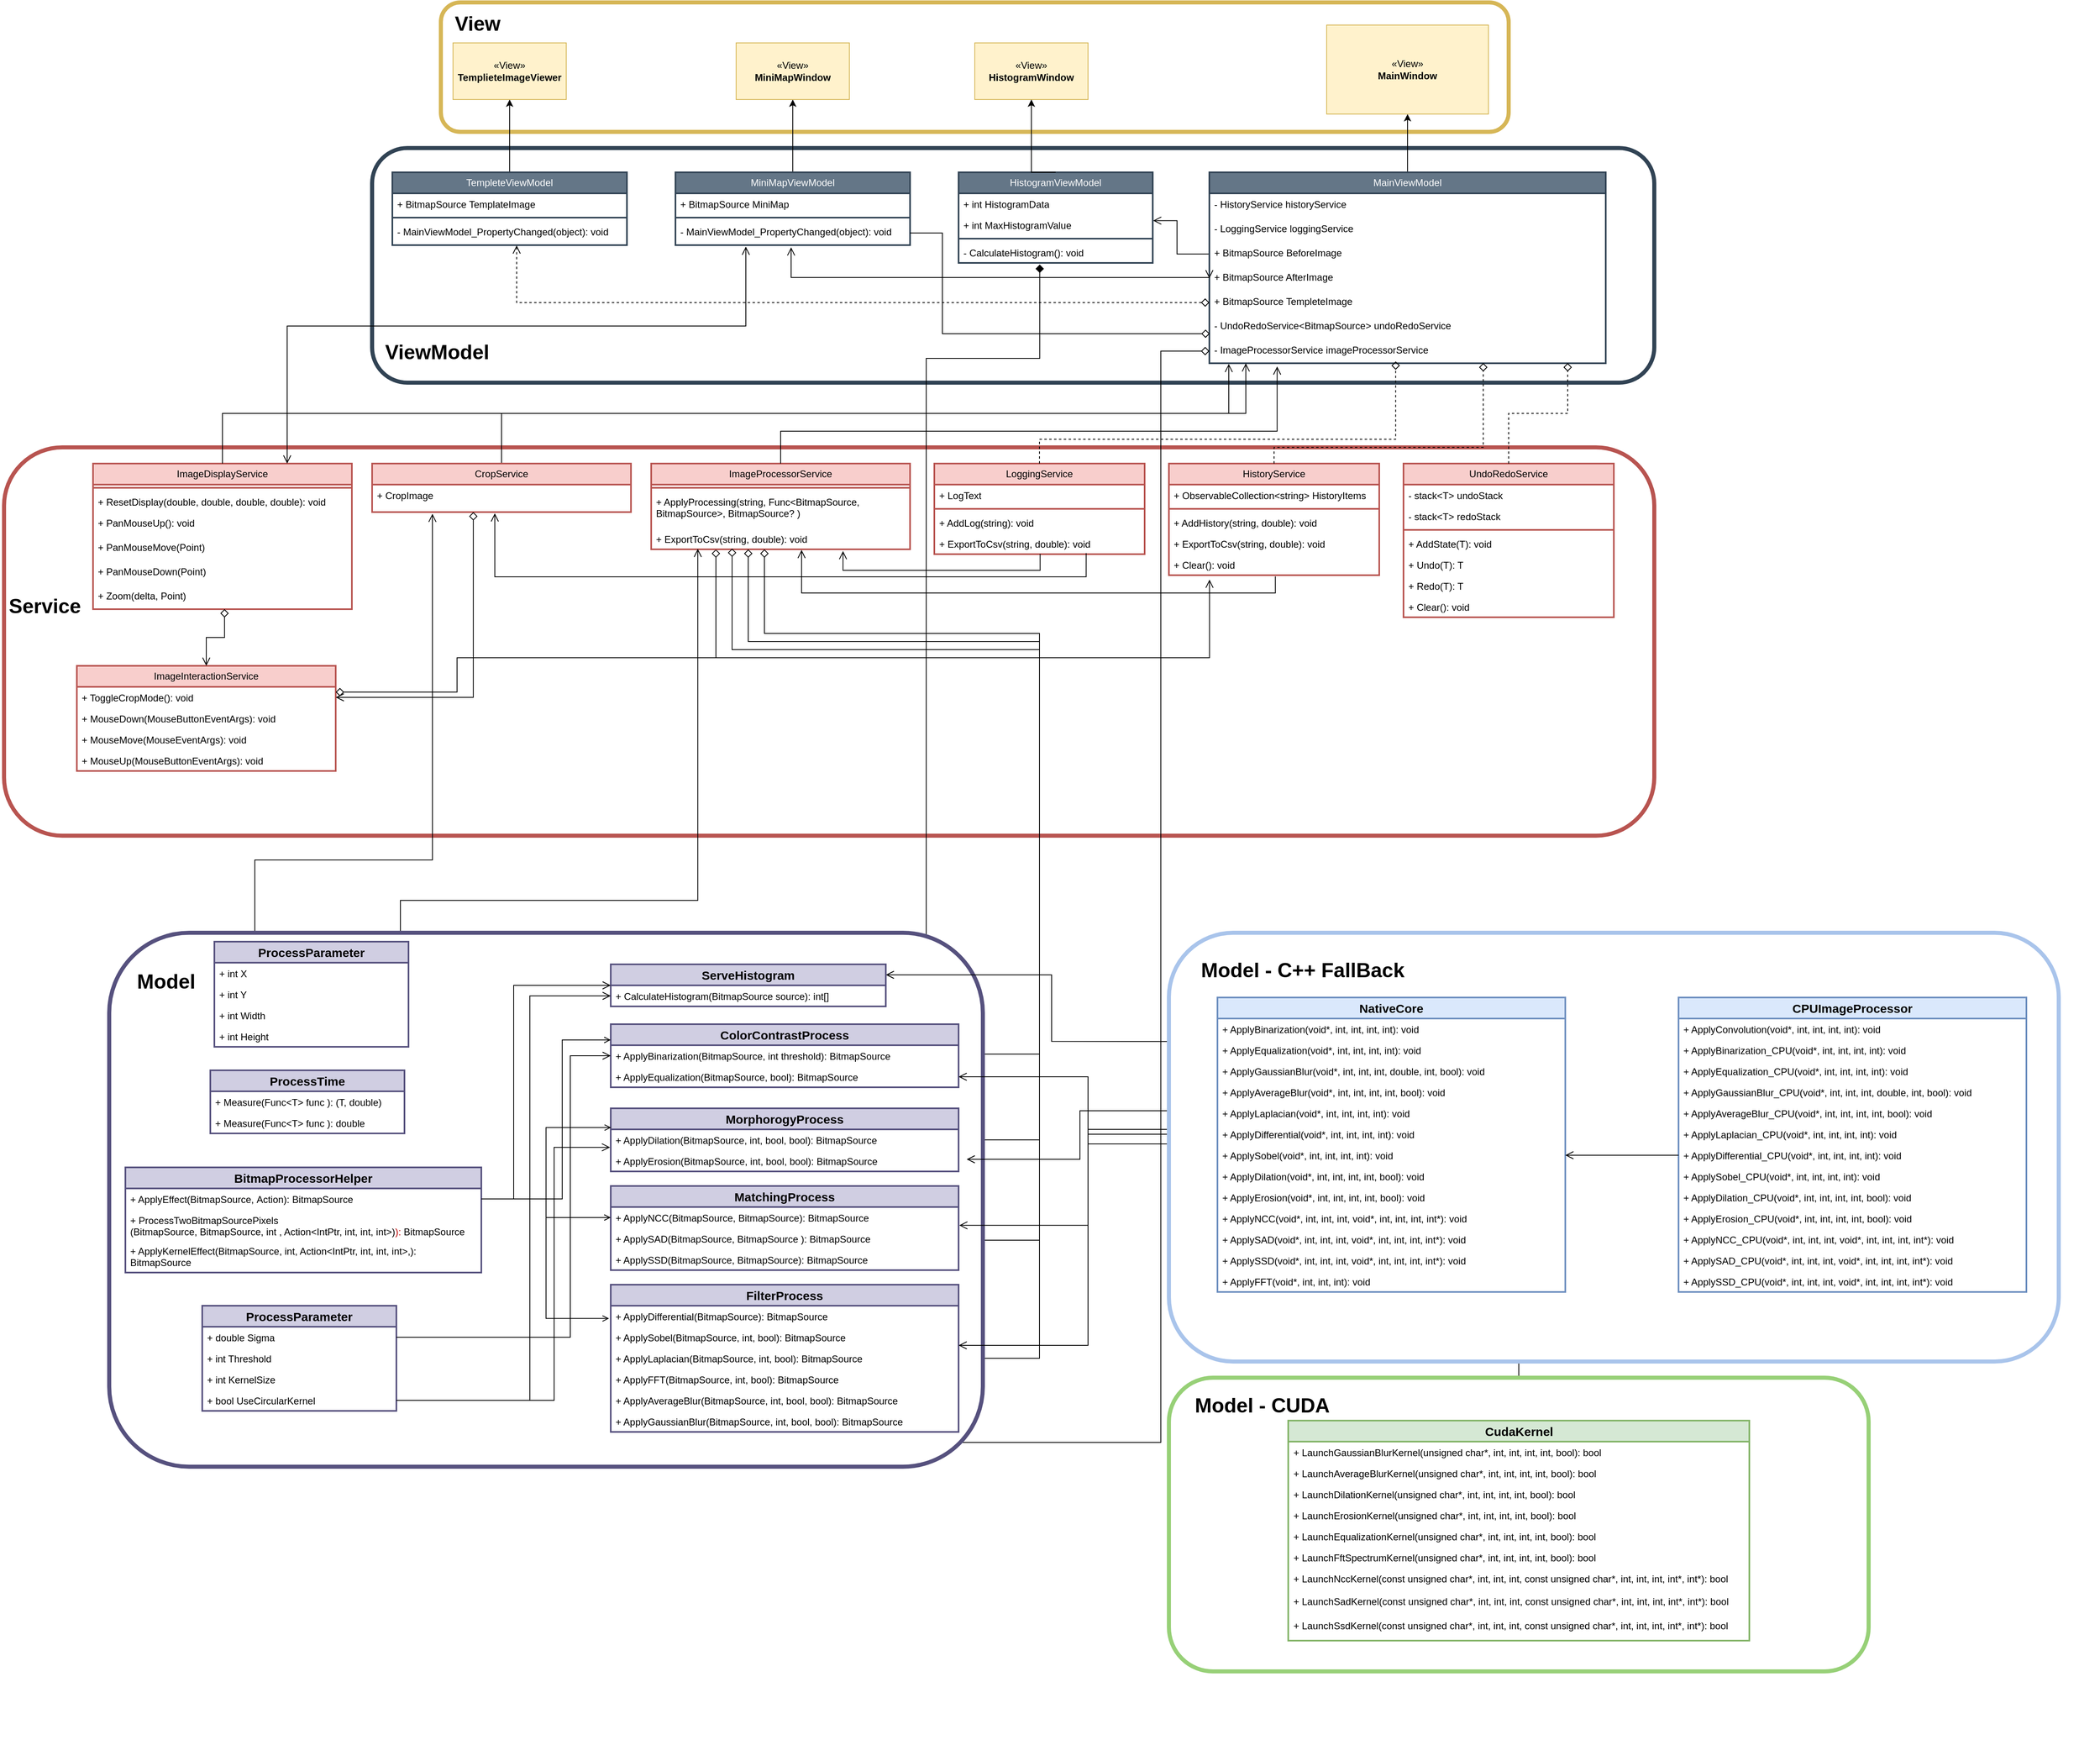 <mxfile version="28.2.1">
  <diagram name="페이지-1" id="YatT4xR1rVolMlUHn3vq">
    <mxGraphModel dx="922" dy="873" grid="1" gridSize="10" guides="1" tooltips="1" connect="1" arrows="1" fold="1" page="1" pageScale="1" pageWidth="3300" pageHeight="4681" math="0" shadow="0">
      <root>
        <mxCell id="0" />
        <mxCell id="1" parent="0" />
        <mxCell id="rANjKtYTPDzFQ4YGCuDR-2" value="" style="rounded=1;whiteSpace=wrap;html=1;strokeColor=light-dark(#d6b656, #ededed);strokeWidth=5;" parent="1" vertex="1">
          <mxGeometry x="860" y="270" width="1320" height="160" as="geometry" />
        </mxCell>
        <mxCell id="rANjKtYTPDzFQ4YGCuDR-3" value="" style="rounded=1;whiteSpace=wrap;html=1;strokeColor=light-dark(#314354, #ededed);strokeWidth=5;" parent="1" vertex="1">
          <mxGeometry x="775" y="450" width="1585" height="290" as="geometry" />
        </mxCell>
        <mxCell id="rANjKtYTPDzFQ4YGCuDR-4" value="" style="rounded=1;whiteSpace=wrap;html=1;strokeColor=light-dark(#b85450, #ededed);strokeWidth=5;" parent="1" vertex="1">
          <mxGeometry x="320" y="820" width="2040" height="480" as="geometry" />
        </mxCell>
        <mxCell id="rANjKtYTPDzFQ4YGCuDR-5" style="edgeStyle=orthogonalEdgeStyle;rounded=0;orthogonalLoop=1;jettySize=auto;html=1;entryX=1.002;entryY=0.296;entryDx=0;entryDy=0;endArrow=open;endFill=0;endSize=8;startSize=8;entryPerimeter=0;exitX=0;exitY=0.5;exitDx=0;exitDy=0;" parent="1" source="rANjKtYTPDzFQ4YGCuDR-10" target="rANjKtYTPDzFQ4YGCuDR-39" edge="1">
          <mxGeometry relative="1" as="geometry">
            <mxPoint x="1770" y="598" as="sourcePoint" />
            <Array as="points">
              <mxPoint x="1770" y="581" />
              <mxPoint x="1770" y="540" />
            </Array>
          </mxGeometry>
        </mxCell>
        <mxCell id="rANjKtYTPDzFQ4YGCuDR-6" style="edgeStyle=orthogonalEdgeStyle;rounded=0;orthogonalLoop=1;jettySize=auto;html=1;exitX=0.5;exitY=0;exitDx=0;exitDy=0;entryX=0.5;entryY=1;entryDx=0;entryDy=0;" parent="1" source="rANjKtYTPDzFQ4YGCuDR-7" target="rANjKtYTPDzFQ4YGCuDR-56" edge="1">
          <mxGeometry relative="1" as="geometry" />
        </mxCell>
        <mxCell id="rANjKtYTPDzFQ4YGCuDR-7" value="MainViewModel" style="swimlane;fontStyle=0;childLayout=stackLayout;horizontal=1;startSize=26;horizontalStack=0;resizeParent=1;resizeParentMax=0;resizeLast=0;collapsible=1;marginBottom=0;whiteSpace=wrap;html=1;fillColor=#647687;strokeColor=#314354;fontColor=#ffffff;strokeWidth=2;" parent="1" vertex="1">
          <mxGeometry x="1810" y="480" width="490" height="236" as="geometry" />
        </mxCell>
        <mxCell id="rANjKtYTPDzFQ4YGCuDR-8" value="- HistoryService historyService" style="text;strokeColor=none;fillColor=none;align=left;verticalAlign=top;spacingLeft=4;spacingRight=4;overflow=hidden;rotatable=0;points=[[0,0.5],[1,0.5]];portConstraint=eastwest;whiteSpace=wrap;html=1;" parent="rANjKtYTPDzFQ4YGCuDR-7" vertex="1">
          <mxGeometry y="26" width="490" height="30" as="geometry" />
        </mxCell>
        <mxCell id="rANjKtYTPDzFQ4YGCuDR-9" value="- LoggingService loggingService" style="text;strokeColor=none;fillColor=none;align=left;verticalAlign=top;spacingLeft=4;spacingRight=4;overflow=hidden;rotatable=0;points=[[0,0.5],[1,0.5]];portConstraint=eastwest;whiteSpace=wrap;html=1;" parent="rANjKtYTPDzFQ4YGCuDR-7" vertex="1">
          <mxGeometry y="56" width="490" height="30" as="geometry" />
        </mxCell>
        <mxCell id="rANjKtYTPDzFQ4YGCuDR-10" value="+ BitmapSource BeforeImage" style="text;strokeColor=none;fillColor=none;align=left;verticalAlign=top;spacingLeft=4;spacingRight=4;overflow=hidden;rotatable=0;points=[[0,0.5],[1,0.5]];portConstraint=eastwest;whiteSpace=wrap;html=1;" parent="rANjKtYTPDzFQ4YGCuDR-7" vertex="1">
          <mxGeometry y="86" width="490" height="30" as="geometry" />
        </mxCell>
        <mxCell id="rANjKtYTPDzFQ4YGCuDR-11" value="+ BitmapSource AfterImage" style="text;strokeColor=none;fillColor=none;align=left;verticalAlign=top;spacingLeft=4;spacingRight=4;overflow=hidden;rotatable=0;points=[[0,0.5],[1,0.5]];portConstraint=eastwest;whiteSpace=wrap;html=1;" parent="rANjKtYTPDzFQ4YGCuDR-7" vertex="1">
          <mxGeometry y="116" width="490" height="30" as="geometry" />
        </mxCell>
        <mxCell id="rANjKtYTPDzFQ4YGCuDR-12" value="+ BitmapSource TempleteImage" style="text;strokeColor=none;fillColor=none;align=left;verticalAlign=top;spacingLeft=4;spacingRight=4;overflow=hidden;rotatable=0;points=[[0,0.5],[1,0.5]];portConstraint=eastwest;whiteSpace=wrap;html=1;" parent="rANjKtYTPDzFQ4YGCuDR-7" vertex="1">
          <mxGeometry y="146" width="490" height="30" as="geometry" />
        </mxCell>
        <mxCell id="rANjKtYTPDzFQ4YGCuDR-13" value="- UndoRedoService&amp;lt;BitmapSource&amp;gt; undoRedoService" style="text;strokeColor=none;fillColor=none;align=left;verticalAlign=top;spacingLeft=4;spacingRight=4;overflow=hidden;rotatable=0;points=[[0,0.5],[1,0.5]];portConstraint=eastwest;whiteSpace=wrap;html=1;" parent="rANjKtYTPDzFQ4YGCuDR-7" vertex="1">
          <mxGeometry y="176" width="490" height="30" as="geometry" />
        </mxCell>
        <mxCell id="rANjKtYTPDzFQ4YGCuDR-14" value="- ImageProcessorService imageProcessorService" style="text;strokeColor=none;fillColor=none;align=left;verticalAlign=top;spacingLeft=4;spacingRight=4;overflow=hidden;rotatable=0;points=[[0,0.5],[1,0.5]];portConstraint=eastwest;whiteSpace=wrap;html=1;" parent="rANjKtYTPDzFQ4YGCuDR-7" vertex="1">
          <mxGeometry y="206" width="490" height="30" as="geometry" />
        </mxCell>
        <mxCell id="rANjKtYTPDzFQ4YGCuDR-15" value="HistoryService" style="swimlane;fontStyle=0;childLayout=stackLayout;horizontal=1;startSize=26;fillColor=#f8cecc;horizontalStack=0;resizeParent=1;resizeParentMax=0;resizeLast=0;collapsible=1;marginBottom=0;whiteSpace=wrap;html=1;swimlaneFillColor=default;strokeWidth=2;strokeColor=#b85450;" parent="1" vertex="1">
          <mxGeometry x="1760" y="840" width="260" height="138" as="geometry" />
        </mxCell>
        <mxCell id="rANjKtYTPDzFQ4YGCuDR-16" value="+ ObservableCollection&amp;lt;string&amp;gt; HistoryItems" style="text;strokeColor=none;fillColor=none;align=left;verticalAlign=top;spacingLeft=4;spacingRight=4;overflow=hidden;rotatable=0;points=[[0,0.5],[1,0.5]];portConstraint=eastwest;whiteSpace=wrap;html=1;strokeWidth=2;" parent="rANjKtYTPDzFQ4YGCuDR-15" vertex="1">
          <mxGeometry y="26" width="260" height="26" as="geometry" />
        </mxCell>
        <mxCell id="rANjKtYTPDzFQ4YGCuDR-17" value="" style="line;strokeWidth=2;fillColor=#f8cecc;align=left;verticalAlign=middle;spacingTop=-1;spacingLeft=3;spacingRight=3;rotatable=0;labelPosition=right;points=[];portConstraint=eastwest;strokeColor=#b85450;" parent="rANjKtYTPDzFQ4YGCuDR-15" vertex="1">
          <mxGeometry y="52" width="260" height="8" as="geometry" />
        </mxCell>
        <mxCell id="rANjKtYTPDzFQ4YGCuDR-18" value="+ AddHistory(string, double): void" style="text;strokeColor=none;fillColor=none;align=left;verticalAlign=top;spacingLeft=4;spacingRight=4;overflow=hidden;rotatable=0;points=[[0,0.5],[1,0.5]];portConstraint=eastwest;whiteSpace=wrap;html=1;" parent="rANjKtYTPDzFQ4YGCuDR-15" vertex="1">
          <mxGeometry y="60" width="260" height="26" as="geometry" />
        </mxCell>
        <mxCell id="rANjKtYTPDzFQ4YGCuDR-19" value="+ ExportToCsv(string, double): void" style="text;strokeColor=none;fillColor=none;align=left;verticalAlign=top;spacingLeft=4;spacingRight=4;overflow=hidden;rotatable=0;points=[[0,0.5],[1,0.5]];portConstraint=eastwest;whiteSpace=wrap;html=1;" parent="rANjKtYTPDzFQ4YGCuDR-15" vertex="1">
          <mxGeometry y="86" width="260" height="26" as="geometry" />
        </mxCell>
        <mxCell id="rANjKtYTPDzFQ4YGCuDR-20" value="+ Clear(): void" style="text;strokeColor=none;fillColor=none;align=left;verticalAlign=top;spacingLeft=4;spacingRight=4;overflow=hidden;rotatable=0;points=[[0,0.5],[1,0.5]];portConstraint=eastwest;whiteSpace=wrap;html=1;" parent="rANjKtYTPDzFQ4YGCuDR-15" vertex="1">
          <mxGeometry y="112" width="260" height="26" as="geometry" />
        </mxCell>
        <mxCell id="rANjKtYTPDzFQ4YGCuDR-21" value="LoggingService" style="swimlane;fontStyle=0;childLayout=stackLayout;horizontal=1;startSize=26;fillColor=#f8cecc;horizontalStack=0;resizeParent=1;resizeParentMax=0;resizeLast=0;collapsible=1;marginBottom=0;whiteSpace=wrap;html=1;strokeColor=#b85450;strokeWidth=2;" parent="1" vertex="1">
          <mxGeometry x="1470" y="840" width="260" height="112" as="geometry" />
        </mxCell>
        <mxCell id="rANjKtYTPDzFQ4YGCuDR-22" value="+ LogText" style="text;strokeColor=none;fillColor=none;align=left;verticalAlign=top;spacingLeft=4;spacingRight=4;overflow=hidden;rotatable=0;points=[[0,0.5],[1,0.5]];portConstraint=eastwest;whiteSpace=wrap;html=1;" parent="rANjKtYTPDzFQ4YGCuDR-21" vertex="1">
          <mxGeometry y="26" width="260" height="26" as="geometry" />
        </mxCell>
        <mxCell id="rANjKtYTPDzFQ4YGCuDR-23" value="" style="line;strokeWidth=2;fillColor=none;align=left;verticalAlign=middle;spacingTop=-1;spacingLeft=3;spacingRight=3;rotatable=0;labelPosition=right;points=[];portConstraint=eastwest;strokeColor=inherit;" parent="rANjKtYTPDzFQ4YGCuDR-21" vertex="1">
          <mxGeometry y="52" width="260" height="8" as="geometry" />
        </mxCell>
        <mxCell id="rANjKtYTPDzFQ4YGCuDR-24" value="+ AddLog(string): void" style="text;strokeColor=none;fillColor=none;align=left;verticalAlign=top;spacingLeft=4;spacingRight=4;overflow=hidden;rotatable=0;points=[[0,0.5],[1,0.5]];portConstraint=eastwest;whiteSpace=wrap;html=1;" parent="rANjKtYTPDzFQ4YGCuDR-21" vertex="1">
          <mxGeometry y="60" width="260" height="26" as="geometry" />
        </mxCell>
        <mxCell id="rANjKtYTPDzFQ4YGCuDR-25" value="+ ExportToCsv(string, double): void" style="text;strokeColor=none;fillColor=none;align=left;verticalAlign=top;spacingLeft=4;spacingRight=4;overflow=hidden;rotatable=0;points=[[0,0.5],[1,0.5]];portConstraint=eastwest;whiteSpace=wrap;html=1;rounded=1;" parent="rANjKtYTPDzFQ4YGCuDR-21" vertex="1">
          <mxGeometry y="86" width="260" height="26" as="geometry" />
        </mxCell>
        <mxCell id="rANjKtYTPDzFQ4YGCuDR-26" value="UndoRedoService" style="swimlane;fontStyle=0;childLayout=stackLayout;horizontal=1;startSize=26;fillColor=#f8cecc;horizontalStack=0;resizeParent=1;resizeParentMax=0;resizeLast=0;collapsible=1;marginBottom=0;whiteSpace=wrap;html=1;strokeColor=#b85450;strokeWidth=2;" parent="1" vertex="1">
          <mxGeometry x="2050" y="840" width="260" height="190" as="geometry" />
        </mxCell>
        <mxCell id="rANjKtYTPDzFQ4YGCuDR-27" value="- stack&amp;lt;T&amp;gt; undoStack" style="text;strokeColor=none;fillColor=none;align=left;verticalAlign=top;spacingLeft=4;spacingRight=4;overflow=hidden;rotatable=0;points=[[0,0.5],[1,0.5]];portConstraint=eastwest;whiteSpace=wrap;html=1;" parent="rANjKtYTPDzFQ4YGCuDR-26" vertex="1">
          <mxGeometry y="26" width="260" height="26" as="geometry" />
        </mxCell>
        <mxCell id="rANjKtYTPDzFQ4YGCuDR-28" value="- stack&amp;lt;T&amp;gt; redoStack" style="text;strokeColor=none;fillColor=none;align=left;verticalAlign=top;spacingLeft=4;spacingRight=4;overflow=hidden;rotatable=0;points=[[0,0.5],[1,0.5]];portConstraint=eastwest;whiteSpace=wrap;html=1;" parent="rANjKtYTPDzFQ4YGCuDR-26" vertex="1">
          <mxGeometry y="52" width="260" height="26" as="geometry" />
        </mxCell>
        <mxCell id="rANjKtYTPDzFQ4YGCuDR-29" value="" style="line;strokeWidth=2;fillColor=none;align=left;verticalAlign=middle;spacingTop=-1;spacingLeft=3;spacingRight=3;rotatable=0;labelPosition=right;points=[];portConstraint=eastwest;strokeColor=inherit;" parent="rANjKtYTPDzFQ4YGCuDR-26" vertex="1">
          <mxGeometry y="78" width="260" height="8" as="geometry" />
        </mxCell>
        <mxCell id="rANjKtYTPDzFQ4YGCuDR-30" value="+ AddState(T): void" style="text;strokeColor=none;fillColor=none;align=left;verticalAlign=top;spacingLeft=4;spacingRight=4;overflow=hidden;rotatable=0;points=[[0,0.5],[1,0.5]];portConstraint=eastwest;whiteSpace=wrap;html=1;" parent="rANjKtYTPDzFQ4YGCuDR-26" vertex="1">
          <mxGeometry y="86" width="260" height="26" as="geometry" />
        </mxCell>
        <mxCell id="rANjKtYTPDzFQ4YGCuDR-31" value="+ Undo(T): T" style="text;strokeColor=none;fillColor=none;align=left;verticalAlign=top;spacingLeft=4;spacingRight=4;overflow=hidden;rotatable=0;points=[[0,0.5],[1,0.5]];portConstraint=eastwest;whiteSpace=wrap;html=1;" parent="rANjKtYTPDzFQ4YGCuDR-26" vertex="1">
          <mxGeometry y="112" width="260" height="26" as="geometry" />
        </mxCell>
        <mxCell id="rANjKtYTPDzFQ4YGCuDR-32" value="+ Redo(T): T" style="text;strokeColor=none;fillColor=none;align=left;verticalAlign=top;spacingLeft=4;spacingRight=4;overflow=hidden;rotatable=0;points=[[0,0.5],[1,0.5]];portConstraint=eastwest;whiteSpace=wrap;html=1;" parent="rANjKtYTPDzFQ4YGCuDR-26" vertex="1">
          <mxGeometry y="138" width="260" height="26" as="geometry" />
        </mxCell>
        <mxCell id="rANjKtYTPDzFQ4YGCuDR-33" value="+ Clear(): void" style="text;strokeColor=none;fillColor=none;align=left;verticalAlign=top;spacingLeft=4;spacingRight=4;overflow=hidden;rotatable=0;points=[[0,0.5],[1,0.5]];portConstraint=eastwest;whiteSpace=wrap;html=1;" parent="rANjKtYTPDzFQ4YGCuDR-26" vertex="1">
          <mxGeometry y="164" width="260" height="26" as="geometry" />
        </mxCell>
        <mxCell id="rANjKtYTPDzFQ4YGCuDR-34" style="edgeStyle=orthogonalEdgeStyle;rounded=0;orthogonalLoop=1;jettySize=auto;html=1;endArrow=diamond;endFill=0;dashed=1;startSize=8;endSize=8;entryX=0.904;entryY=0.993;entryDx=0;entryDy=0;entryPerimeter=0;" parent="1" source="rANjKtYTPDzFQ4YGCuDR-26" target="rANjKtYTPDzFQ4YGCuDR-14" edge="1">
          <mxGeometry relative="1" as="geometry">
            <mxPoint x="2710" y="610" as="targetPoint" />
          </mxGeometry>
        </mxCell>
        <mxCell id="rANjKtYTPDzFQ4YGCuDR-35" style="edgeStyle=orthogonalEdgeStyle;rounded=0;orthogonalLoop=1;jettySize=auto;html=1;exitX=0.5;exitY=0;exitDx=0;exitDy=0;endArrow=diamond;endFill=0;dashed=1;endSize=8;startSize=8;entryX=0.691;entryY=0.993;entryDx=0;entryDy=0;entryPerimeter=0;" parent="1" source="rANjKtYTPDzFQ4YGCuDR-15" target="rANjKtYTPDzFQ4YGCuDR-14" edge="1">
          <mxGeometry relative="1" as="geometry">
            <Array as="points">
              <mxPoint x="1890" y="820" />
              <mxPoint x="2149" y="820" />
            </Array>
            <mxPoint x="2300" y="600" as="targetPoint" />
          </mxGeometry>
        </mxCell>
        <mxCell id="rANjKtYTPDzFQ4YGCuDR-36" style="edgeStyle=orthogonalEdgeStyle;rounded=0;orthogonalLoop=1;jettySize=auto;html=1;exitX=0.5;exitY=0;exitDx=0;exitDy=0;endArrow=diamond;endFill=0;endSize=8;startSize=8;dashed=1;entryX=0.47;entryY=0.923;entryDx=0;entryDy=0;entryPerimeter=0;" parent="1" source="rANjKtYTPDzFQ4YGCuDR-21" target="rANjKtYTPDzFQ4YGCuDR-14" edge="1">
          <mxGeometry relative="1" as="geometry">
            <Array as="points">
              <mxPoint x="1600" y="810" />
              <mxPoint x="2040" y="810" />
            </Array>
            <mxPoint x="2300" y="622" as="targetPoint" />
          </mxGeometry>
        </mxCell>
        <mxCell id="rANjKtYTPDzFQ4YGCuDR-37" value="HistogramViewModel" style="swimlane;fontStyle=0;childLayout=stackLayout;horizontal=1;startSize=26;fillColor=#647687;horizontalStack=0;resizeParent=1;resizeParentMax=0;resizeLast=0;collapsible=1;marginBottom=0;whiteSpace=wrap;html=1;fontColor=#ffffff;strokeColor=#314354;strokeWidth=2;" parent="1" vertex="1">
          <mxGeometry x="1500" y="480" width="240" height="112" as="geometry" />
        </mxCell>
        <mxCell id="rANjKtYTPDzFQ4YGCuDR-38" value="+ int HistogramData" style="text;strokeColor=none;fillColor=none;align=left;verticalAlign=top;spacingLeft=4;spacingRight=4;overflow=hidden;rotatable=0;points=[[0,0.5],[1,0.5]];portConstraint=eastwest;whiteSpace=wrap;html=1;" parent="rANjKtYTPDzFQ4YGCuDR-37" vertex="1">
          <mxGeometry y="26" width="240" height="26" as="geometry" />
        </mxCell>
        <mxCell id="rANjKtYTPDzFQ4YGCuDR-39" value="+ int MaxHistogramValue" style="text;strokeColor=none;fillColor=none;align=left;verticalAlign=top;spacingLeft=4;spacingRight=4;overflow=hidden;rotatable=0;points=[[0,0.5],[1,0.5]];portConstraint=eastwest;whiteSpace=wrap;html=1;" parent="rANjKtYTPDzFQ4YGCuDR-37" vertex="1">
          <mxGeometry y="52" width="240" height="26" as="geometry" />
        </mxCell>
        <mxCell id="rANjKtYTPDzFQ4YGCuDR-40" value="" style="line;strokeWidth=2;fillColor=none;align=left;verticalAlign=middle;spacingTop=-1;spacingLeft=3;spacingRight=3;rotatable=0;labelPosition=right;points=[];portConstraint=eastwest;strokeColor=inherit;" parent="rANjKtYTPDzFQ4YGCuDR-37" vertex="1">
          <mxGeometry y="78" width="240" height="8" as="geometry" />
        </mxCell>
        <mxCell id="rANjKtYTPDzFQ4YGCuDR-41" value="- CalculateHistogram(): void" style="text;strokeColor=none;fillColor=none;align=left;verticalAlign=top;spacingLeft=4;spacingRight=4;overflow=hidden;rotatable=0;points=[[0,0.5],[1,0.5]];portConstraint=eastwest;whiteSpace=wrap;html=1;" parent="rANjKtYTPDzFQ4YGCuDR-37" vertex="1">
          <mxGeometry y="86" width="240" height="26" as="geometry" />
        </mxCell>
        <mxCell id="rANjKtYTPDzFQ4YGCuDR-42" style="edgeStyle=orthogonalEdgeStyle;rounded=0;orthogonalLoop=1;jettySize=auto;html=1;exitX=0.5;exitY=0;exitDx=0;exitDy=0;entryX=0.5;entryY=1;entryDx=0;entryDy=0;" parent="1" source="rANjKtYTPDzFQ4YGCuDR-43" target="rANjKtYTPDzFQ4YGCuDR-53" edge="1">
          <mxGeometry relative="1" as="geometry">
            <Array as="points">
              <mxPoint x="945" y="390" />
              <mxPoint x="945" y="390" />
            </Array>
          </mxGeometry>
        </mxCell>
        <mxCell id="rANjKtYTPDzFQ4YGCuDR-43" value="TempleteViewModel" style="swimlane;fontStyle=0;childLayout=stackLayout;horizontal=1;startSize=26;fillColor=#647687;horizontalStack=0;resizeParent=1;resizeParentMax=0;resizeLast=0;collapsible=1;marginBottom=0;whiteSpace=wrap;html=1;strokeColor=#314354;strokeWidth=2;fontColor=#ffffff;" parent="1" vertex="1">
          <mxGeometry x="800" y="480" width="290" height="90" as="geometry" />
        </mxCell>
        <mxCell id="rANjKtYTPDzFQ4YGCuDR-44" value="+&amp;nbsp;&lt;span style=&quot;background-color: transparent;&quot;&gt;BitmapSource TemplateImage&lt;/span&gt;&lt;div&gt;&lt;span style=&quot;background-color: transparent; color: light-dark(rgb(0, 0, 0), rgb(255, 255, 255));&quot;&gt;&lt;br&gt;&lt;/span&gt;&lt;/div&gt;" style="text;strokeColor=none;fillColor=none;align=left;verticalAlign=top;spacingLeft=4;spacingRight=4;overflow=hidden;rotatable=0;points=[[0,0.5],[1,0.5]];portConstraint=eastwest;whiteSpace=wrap;html=1;" parent="rANjKtYTPDzFQ4YGCuDR-43" vertex="1">
          <mxGeometry y="26" width="290" height="26" as="geometry" />
        </mxCell>
        <mxCell id="rANjKtYTPDzFQ4YGCuDR-45" value="" style="line;strokeWidth=2;fillColor=none;align=left;verticalAlign=middle;spacingTop=-1;spacingLeft=3;spacingRight=3;rotatable=0;labelPosition=right;points=[];portConstraint=eastwest;strokeColor=inherit;" parent="rANjKtYTPDzFQ4YGCuDR-43" vertex="1">
          <mxGeometry y="52" width="290" height="8" as="geometry" />
        </mxCell>
        <mxCell id="rANjKtYTPDzFQ4YGCuDR-46" value="- MainViewModel_PropertyChanged(object): void" style="text;strokeColor=none;fillColor=none;align=left;verticalAlign=top;spacingLeft=4;spacingRight=4;overflow=hidden;rotatable=0;points=[[0,0.5],[1,0.5]];portConstraint=eastwest;whiteSpace=wrap;html=1;" parent="rANjKtYTPDzFQ4YGCuDR-43" vertex="1">
          <mxGeometry y="60" width="290" height="30" as="geometry" />
        </mxCell>
        <mxCell id="rANjKtYTPDzFQ4YGCuDR-47" style="edgeStyle=orthogonalEdgeStyle;rounded=0;orthogonalLoop=1;jettySize=auto;html=1;exitX=0.5;exitY=0;exitDx=0;exitDy=0;entryX=0.5;entryY=1;entryDx=0;entryDy=0;" parent="1" source="rANjKtYTPDzFQ4YGCuDR-48" target="rANjKtYTPDzFQ4YGCuDR-54" edge="1">
          <mxGeometry relative="1" as="geometry" />
        </mxCell>
        <mxCell id="rANjKtYTPDzFQ4YGCuDR-48" value="MiniMapViewModel" style="swimlane;fontStyle=0;childLayout=stackLayout;horizontal=1;startSize=26;fillColor=#647687;horizontalStack=0;resizeParent=1;resizeParentMax=0;resizeLast=0;collapsible=1;marginBottom=0;whiteSpace=wrap;html=1;strokeColor=#314354;strokeWidth=2;fontColor=#ffffff;" parent="1" vertex="1">
          <mxGeometry x="1150" y="480" width="290" height="90" as="geometry" />
        </mxCell>
        <mxCell id="rANjKtYTPDzFQ4YGCuDR-49" value="+&amp;nbsp;&lt;span style=&quot;background-color: transparent;&quot;&gt;BitmapSource MiniMap&lt;/span&gt;&lt;div&gt;&lt;span style=&quot;background-color: transparent; color: light-dark(rgb(0, 0, 0), rgb(255, 255, 255));&quot;&gt;&lt;br&gt;&lt;/span&gt;&lt;/div&gt;" style="text;strokeColor=none;fillColor=none;align=left;verticalAlign=top;spacingLeft=4;spacingRight=4;overflow=hidden;rotatable=0;points=[[0,0.5],[1,0.5]];portConstraint=eastwest;whiteSpace=wrap;html=1;" parent="rANjKtYTPDzFQ4YGCuDR-48" vertex="1">
          <mxGeometry y="26" width="290" height="26" as="geometry" />
        </mxCell>
        <mxCell id="rANjKtYTPDzFQ4YGCuDR-50" value="" style="line;strokeWidth=2;fillColor=none;align=left;verticalAlign=middle;spacingTop=-1;spacingLeft=3;spacingRight=3;rotatable=0;labelPosition=right;points=[];portConstraint=eastwest;strokeColor=inherit;" parent="rANjKtYTPDzFQ4YGCuDR-48" vertex="1">
          <mxGeometry y="52" width="290" height="8" as="geometry" />
        </mxCell>
        <mxCell id="rANjKtYTPDzFQ4YGCuDR-51" value="- MainViewModel_PropertyChanged(object): void" style="text;strokeColor=none;fillColor=none;align=left;verticalAlign=top;spacingLeft=4;spacingRight=4;overflow=hidden;rotatable=0;points=[[0,0.5],[1,0.5]];portConstraint=eastwest;whiteSpace=wrap;html=1;" parent="rANjKtYTPDzFQ4YGCuDR-48" vertex="1">
          <mxGeometry y="60" width="290" height="30" as="geometry" />
        </mxCell>
        <mxCell id="rANjKtYTPDzFQ4YGCuDR-52" style="edgeStyle=orthogonalEdgeStyle;rounded=0;orthogonalLoop=1;jettySize=auto;html=1;exitX=0;exitY=0.5;exitDx=0;exitDy=0;entryX=0.493;entryY=1.09;entryDx=0;entryDy=0;entryPerimeter=0;startSize=8;endSize=8;endArrow=open;endFill=0;startArrow=open;startFill=0;" parent="1" source="rANjKtYTPDzFQ4YGCuDR-11" target="rANjKtYTPDzFQ4YGCuDR-51" edge="1">
          <mxGeometry relative="1" as="geometry">
            <Array as="points">
              <mxPoint x="1293" y="610" />
            </Array>
            <mxPoint x="1810.0" y="528" as="sourcePoint" />
          </mxGeometry>
        </mxCell>
        <mxCell id="rANjKtYTPDzFQ4YGCuDR-53" value="«View»&lt;br&gt;&lt;b&gt;TemplieteImageViewer&lt;/b&gt;" style="html=1;whiteSpace=wrap;fillColor=#fff2cc;strokeColor=#d6b656;" parent="1" vertex="1">
          <mxGeometry x="875" y="320" width="140" height="70" as="geometry" />
        </mxCell>
        <mxCell id="rANjKtYTPDzFQ4YGCuDR-54" value="«View»&lt;br&gt;&lt;b&gt;MiniMapWindow&lt;/b&gt;" style="html=1;whiteSpace=wrap;fillColor=#fff2cc;strokeColor=#d6b656;" parent="1" vertex="1">
          <mxGeometry x="1225" y="320" width="140" height="70" as="geometry" />
        </mxCell>
        <mxCell id="rANjKtYTPDzFQ4YGCuDR-55" value="«View»&lt;br&gt;&lt;b&gt;HistogramWindow&lt;/b&gt;" style="html=1;whiteSpace=wrap;fillColor=#fff2cc;strokeColor=#d6b656;" parent="1" vertex="1">
          <mxGeometry x="1520" y="320" width="140" height="70" as="geometry" />
        </mxCell>
        <mxCell id="rANjKtYTPDzFQ4YGCuDR-56" value="«View»&lt;br&gt;&lt;b&gt;MainWindow&lt;/b&gt;" style="html=1;whiteSpace=wrap;fillColor=#fff2cc;strokeColor=#d6b656;" parent="1" vertex="1">
          <mxGeometry x="1955" y="298" width="200" height="110" as="geometry" />
        </mxCell>
        <mxCell id="rANjKtYTPDzFQ4YGCuDR-57" style="edgeStyle=orthogonalEdgeStyle;rounded=0;orthogonalLoop=1;jettySize=auto;html=1;exitX=0.5;exitY=0;exitDx=0;exitDy=0;entryX=0.5;entryY=1;entryDx=0;entryDy=0;" parent="1" source="rANjKtYTPDzFQ4YGCuDR-37" target="rANjKtYTPDzFQ4YGCuDR-55" edge="1">
          <mxGeometry relative="1" as="geometry">
            <Array as="points">
              <mxPoint x="1590" y="400" />
              <mxPoint x="1590" y="400" />
            </Array>
          </mxGeometry>
        </mxCell>
        <mxCell id="rANjKtYTPDzFQ4YGCuDR-58" style="edgeStyle=orthogonalEdgeStyle;rounded=0;orthogonalLoop=1;jettySize=auto;html=1;exitX=0;exitY=0.5;exitDx=0;exitDy=0;entryX=0.53;entryY=1.012;entryDx=0;entryDy=0;entryPerimeter=0;dashed=1;endArrow=open;endFill=0;startArrow=diamond;startFill=0;startSize=8;endSize=8;" parent="1" source="rANjKtYTPDzFQ4YGCuDR-12" target="rANjKtYTPDzFQ4YGCuDR-46" edge="1">
          <mxGeometry relative="1" as="geometry">
            <mxPoint x="1810" y="552" as="sourcePoint" />
            <Array as="points">
              <mxPoint x="954" y="641" />
            </Array>
          </mxGeometry>
        </mxCell>
        <mxCell id="rANjKtYTPDzFQ4YGCuDR-83" style="edgeStyle=orthogonalEdgeStyle;rounded=0;orthogonalLoop=1;jettySize=auto;html=1;startSize=8;endSize=8;endArrow=diamond;endFill=0;entryX=0.25;entryY=1;entryDx=0;entryDy=0;" parent="1" target="rANjKtYTPDzFQ4YGCuDR-89" edge="1">
          <mxGeometry relative="1" as="geometry">
            <mxPoint x="1200" y="960" as="targetPoint" />
            <Array as="points">
              <mxPoint x="1430" y="1570" />
              <mxPoint x="1600" y="1570" />
              <mxPoint x="1600" y="1080" />
              <mxPoint x="1200" y="1080" />
            </Array>
            <mxPoint x="1430" y="1572" as="sourcePoint" />
          </mxGeometry>
        </mxCell>
        <mxCell id="rANjKtYTPDzFQ4YGCuDR-89" value="ImageProcessorService" style="swimlane;fontStyle=0;childLayout=stackLayout;horizontal=1;startSize=26;fillColor=#f8cecc;horizontalStack=0;resizeParent=1;resizeParentMax=0;resizeLast=0;collapsible=1;marginBottom=0;whiteSpace=wrap;html=1;strokeColor=#b85450;strokeWidth=2;" parent="1" vertex="1">
          <mxGeometry x="1120" y="840" width="320" height="106" as="geometry" />
        </mxCell>
        <mxCell id="rANjKtYTPDzFQ4YGCuDR-90" value="" style="line;strokeWidth=2;fillColor=none;align=left;verticalAlign=middle;spacingTop=-1;spacingLeft=3;spacingRight=3;rotatable=0;labelPosition=right;points=[];portConstraint=eastwest;strokeColor=inherit;" parent="rANjKtYTPDzFQ4YGCuDR-89" vertex="1">
          <mxGeometry y="26" width="320" height="8" as="geometry" />
        </mxCell>
        <mxCell id="rANjKtYTPDzFQ4YGCuDR-91" value="&lt;div&gt;+ ApplyProcessing(&lt;span style=&quot;background-color: transparent; color: light-dark(rgb(0, 0, 0), rgb(255, 255, 255));&quot;&gt;string,&amp;nbsp;&lt;/span&gt;&lt;span style=&quot;background-color: transparent; color: light-dark(rgb(0, 0, 0), rgb(255, 255, 255));&quot;&gt;Func&amp;lt;BitmapSource, BitmapSource&amp;gt;,&lt;/span&gt;&lt;span style=&quot;background-color: transparent; color: light-dark(rgb(0, 0, 0), rgb(255, 255, 255));&quot;&gt;&amp;nbsp;BitmapSource? )&lt;/span&gt;&lt;/div&gt;" style="text;strokeColor=none;fillColor=none;align=left;verticalAlign=top;spacingLeft=4;spacingRight=4;overflow=hidden;rotatable=0;points=[[0,0.5],[1,0.5]];portConstraint=eastwest;whiteSpace=wrap;html=1;" parent="rANjKtYTPDzFQ4YGCuDR-89" vertex="1">
          <mxGeometry y="34" width="320" height="46" as="geometry" />
        </mxCell>
        <mxCell id="rANjKtYTPDzFQ4YGCuDR-92" value="+ ExportToCsv(string, double): void" style="text;strokeColor=none;fillColor=none;align=left;verticalAlign=top;spacingLeft=4;spacingRight=4;overflow=hidden;rotatable=0;points=[[0,0.5],[1,0.5]];portConstraint=eastwest;whiteSpace=wrap;html=1;rounded=1;" parent="rANjKtYTPDzFQ4YGCuDR-89" vertex="1">
          <mxGeometry y="80" width="320" height="26" as="geometry" />
        </mxCell>
        <mxCell id="rANjKtYTPDzFQ4YGCuDR-93" style="edgeStyle=orthogonalEdgeStyle;rounded=0;orthogonalLoop=1;jettySize=auto;html=1;exitX=0.5;exitY=0;exitDx=0;exitDy=0;entryX=0.171;entryY=1.133;entryDx=0;entryDy=0;endArrow=open;endFill=0;startSize=8;endSize=8;entryPerimeter=0;" parent="1" source="rANjKtYTPDzFQ4YGCuDR-89" target="rANjKtYTPDzFQ4YGCuDR-14" edge="1">
          <mxGeometry relative="1" as="geometry">
            <Array as="points">
              <mxPoint x="1280" y="800" />
              <mxPoint x="1894" y="800" />
            </Array>
          </mxGeometry>
        </mxCell>
        <mxCell id="rANjKtYTPDzFQ4YGCuDR-94" style="edgeStyle=orthogonalEdgeStyle;rounded=0;orthogonalLoop=1;jettySize=auto;html=1;exitX=0.506;exitY=1.058;exitDx=0;exitDy=0;entryX=0.581;entryY=1.028;entryDx=0;entryDy=0;startSize=8;endSize=8;endArrow=open;endFill=0;exitPerimeter=0;entryPerimeter=0;" parent="1" source="rANjKtYTPDzFQ4YGCuDR-20" target="rANjKtYTPDzFQ4YGCuDR-92" edge="1">
          <mxGeometry relative="1" as="geometry">
            <Array as="points">
              <mxPoint x="1892" y="1000" />
              <mxPoint x="1306" y="1000" />
            </Array>
          </mxGeometry>
        </mxCell>
        <mxCell id="rANjKtYTPDzFQ4YGCuDR-95" style="edgeStyle=orthogonalEdgeStyle;rounded=0;orthogonalLoop=1;jettySize=auto;html=1;exitX=0.503;exitY=0.988;exitDx=0;exitDy=0;entryX=0.741;entryY=1.084;entryDx=0;entryDy=0;endSize=8;startSize=8;endArrow=open;endFill=0;exitPerimeter=0;entryPerimeter=0;" parent="1" source="rANjKtYTPDzFQ4YGCuDR-25" target="rANjKtYTPDzFQ4YGCuDR-92" edge="1">
          <mxGeometry relative="1" as="geometry">
            <Array as="points">
              <mxPoint x="1601" y="972" />
              <mxPoint x="1357" y="972" />
            </Array>
          </mxGeometry>
        </mxCell>
        <mxCell id="rANjKtYTPDzFQ4YGCuDR-96" value="&lt;b&gt;&lt;font style=&quot;font-size: 25px;&quot;&gt;ViewModel&lt;/font&gt;&lt;/b&gt;" style="text;html=1;align=center;verticalAlign=middle;resizable=0;points=[];autosize=1;strokeColor=none;fillColor=none;" parent="1" vertex="1">
          <mxGeometry x="780" y="681" width="150" height="40" as="geometry" />
        </mxCell>
        <mxCell id="rANjKtYTPDzFQ4YGCuDR-97" value="&lt;b&gt;&lt;font style=&quot;font-size: 25px;&quot;&gt;Service&lt;/font&gt;&lt;/b&gt;" style="text;html=1;align=center;verticalAlign=middle;resizable=0;points=[];autosize=1;strokeColor=none;fillColor=none;" parent="1" vertex="1">
          <mxGeometry x="315" y="995" width="110" height="40" as="geometry" />
        </mxCell>
        <mxCell id="rANjKtYTPDzFQ4YGCuDR-98" value="&lt;b&gt;&lt;font style=&quot;font-size: 25px;&quot;&gt;View&lt;/font&gt;&lt;/b&gt;" style="text;html=1;align=center;verticalAlign=middle;resizable=0;points=[];autosize=1;strokeColor=none;fillColor=none;" parent="1" vertex="1">
          <mxGeometry x="865" y="275" width="80" height="40" as="geometry" />
        </mxCell>
        <mxCell id="rANjKtYTPDzFQ4YGCuDR-100" style="edgeStyle=orthogonalEdgeStyle;rounded=0;orthogonalLoop=1;jettySize=auto;html=1;exitX=1;exitY=0.5;exitDx=0;exitDy=0;startSize=8;endSize=8;endArrow=diamond;endFill=0;" parent="1" source="rANjKtYTPDzFQ4YGCuDR-60" edge="1">
          <mxGeometry relative="1" as="geometry">
            <mxPoint x="1220" y="945" as="targetPoint" />
            <Array as="points">
              <mxPoint x="1600" y="1676" />
              <mxPoint x="1600" y="1070" />
              <mxPoint x="1220" y="1070" />
            </Array>
          </mxGeometry>
        </mxCell>
        <mxCell id="rANjKtYTPDzFQ4YGCuDR-101" style="edgeStyle=orthogonalEdgeStyle;rounded=0;orthogonalLoop=1;jettySize=auto;html=1;exitX=1;exitY=0.5;exitDx=0;exitDy=0;startSize=8;endSize=8;endArrow=diamond;endFill=0;" parent="1" source="rANjKtYTPDzFQ4YGCuDR-81" edge="1">
          <mxGeometry relative="1" as="geometry">
            <mxPoint x="1499.97" y="1357" as="sourcePoint" />
            <mxPoint x="1239.97" y="946" as="targetPoint" />
            <Array as="points">
              <mxPoint x="1430" y="1800" />
              <mxPoint x="1600" y="1800" />
              <mxPoint x="1600" y="1060" />
              <mxPoint x="1240" y="1060" />
            </Array>
          </mxGeometry>
        </mxCell>
        <mxCell id="rANjKtYTPDzFQ4YGCuDR-102" style="edgeStyle=orthogonalEdgeStyle;rounded=0;orthogonalLoop=1;jettySize=auto;html=1;startSize=8;endSize=8;endArrow=diamond;endFill=0;exitX=1;exitY=0.5;exitDx=0;exitDy=0;" parent="1" source="rANjKtYTPDzFQ4YGCuDR-73" edge="1">
          <mxGeometry relative="1" as="geometry">
            <mxPoint x="1600" y="1560" as="sourcePoint" />
            <mxPoint x="1259.97" y="946" as="targetPoint" />
            <Array as="points">
              <mxPoint x="1600" y="1946" />
              <mxPoint x="1600" y="1050" />
              <mxPoint x="1260" y="1050" />
            </Array>
          </mxGeometry>
        </mxCell>
        <mxCell id="rANjKtYTPDzFQ4YGCuDR-103" style="edgeStyle=orthogonalEdgeStyle;rounded=0;orthogonalLoop=1;jettySize=auto;html=1;exitX=1;exitY=0.5;exitDx=0;exitDy=0;entryX=0.18;entryY=0.977;entryDx=0;entryDy=0;entryPerimeter=0;endSize=8;startSize=8;endArrow=open;endFill=0;" parent="1" source="rANjKtYTPDzFQ4YGCuDR-63" target="rANjKtYTPDzFQ4YGCuDR-92" edge="1">
          <mxGeometry relative="1" as="geometry">
            <Array as="points">
              <mxPoint x="745" y="1600" />
              <mxPoint x="810" y="1600" />
              <mxPoint x="810" y="1380" />
              <mxPoint x="1178" y="1380" />
            </Array>
          </mxGeometry>
        </mxCell>
        <mxCell id="ZhHz6yVRsZjM37sAEYrb-6" style="edgeStyle=orthogonalEdgeStyle;rounded=0;orthogonalLoop=1;jettySize=auto;html=1;exitX=0.5;exitY=0;exitDx=0;exitDy=0;fontSize=12;startSize=8;endSize=8;entryX=0.092;entryY=1.003;entryDx=0;entryDy=0;entryPerimeter=0;endArrow=open;endFill=0;" parent="1" source="ZhHz6yVRsZjM37sAEYrb-2" target="rANjKtYTPDzFQ4YGCuDR-14" edge="1">
          <mxGeometry relative="1" as="geometry" />
        </mxCell>
        <mxCell id="ZhHz6yVRsZjM37sAEYrb-2" value="CropService" style="swimlane;fontStyle=0;childLayout=stackLayout;horizontal=1;startSize=26;fillColor=#f8cecc;horizontalStack=0;resizeParent=1;resizeParentMax=0;resizeLast=0;collapsible=1;marginBottom=0;whiteSpace=wrap;html=1;strokeColor=#b85450;strokeWidth=2;" parent="1" vertex="1">
          <mxGeometry x="775" y="840" width="320" height="60" as="geometry" />
        </mxCell>
        <mxCell id="ZhHz6yVRsZjM37sAEYrb-4" value="+ CropImage" style="text;strokeColor=none;fillColor=none;align=left;verticalAlign=top;spacingLeft=4;spacingRight=4;overflow=hidden;rotatable=0;points=[[0,0.5],[1,0.5]];portConstraint=eastwest;whiteSpace=wrap;html=1;" parent="ZhHz6yVRsZjM37sAEYrb-2" vertex="1">
          <mxGeometry y="26" width="320" height="34" as="geometry" />
        </mxCell>
        <mxCell id="ZhHz6yVRsZjM37sAEYrb-7" value="ImageDisplayService" style="swimlane;fontStyle=0;childLayout=stackLayout;horizontal=1;startSize=26;fillColor=#f8cecc;horizontalStack=0;resizeParent=1;resizeParentMax=0;resizeLast=0;collapsible=1;marginBottom=0;whiteSpace=wrap;html=1;strokeColor=#b85450;strokeWidth=2;" parent="1" vertex="1">
          <mxGeometry x="430" y="840" width="320" height="180" as="geometry" />
        </mxCell>
        <mxCell id="ZhHz6yVRsZjM37sAEYrb-8" value="" style="line;strokeWidth=2;fillColor=none;align=left;verticalAlign=middle;spacingTop=-1;spacingLeft=3;spacingRight=3;rotatable=0;labelPosition=right;points=[];portConstraint=eastwest;strokeColor=inherit;" parent="ZhHz6yVRsZjM37sAEYrb-7" vertex="1">
          <mxGeometry y="26" width="320" height="8" as="geometry" />
        </mxCell>
        <mxCell id="ZhHz6yVRsZjM37sAEYrb-9" value="+ ResetDisplay(double, double, double, double): void" style="text;strokeColor=none;fillColor=none;align=left;verticalAlign=top;spacingLeft=4;spacingRight=4;overflow=hidden;rotatable=0;points=[[0,0.5],[1,0.5]];portConstraint=eastwest;whiteSpace=wrap;html=1;" parent="ZhHz6yVRsZjM37sAEYrb-7" vertex="1">
          <mxGeometry y="34" width="320" height="26" as="geometry" />
        </mxCell>
        <mxCell id="ZhHz6yVRsZjM37sAEYrb-12" value="+ PanMouseUp():&amp;nbsp;void" style="text;strokeColor=none;fillColor=none;align=left;verticalAlign=top;spacingLeft=4;spacingRight=4;overflow=hidden;rotatable=0;points=[[0,0.5],[1,0.5]];portConstraint=eastwest;whiteSpace=wrap;html=1;" parent="ZhHz6yVRsZjM37sAEYrb-7" vertex="1">
          <mxGeometry y="60" width="320" height="30" as="geometry" />
        </mxCell>
        <mxCell id="ZhHz6yVRsZjM37sAEYrb-11" value="+ PanMouseMove(Point)" style="text;strokeColor=none;fillColor=none;align=left;verticalAlign=top;spacingLeft=4;spacingRight=4;overflow=hidden;rotatable=0;points=[[0,0.5],[1,0.5]];portConstraint=eastwest;whiteSpace=wrap;html=1;" parent="ZhHz6yVRsZjM37sAEYrb-7" vertex="1">
          <mxGeometry y="90" width="320" height="30" as="geometry" />
        </mxCell>
        <mxCell id="ZhHz6yVRsZjM37sAEYrb-13" value="+ PanMouseDown(Point)" style="text;strokeColor=none;fillColor=none;align=left;verticalAlign=top;spacingLeft=4;spacingRight=4;overflow=hidden;rotatable=0;points=[[0,0.5],[1,0.5]];portConstraint=eastwest;whiteSpace=wrap;html=1;" parent="ZhHz6yVRsZjM37sAEYrb-7" vertex="1">
          <mxGeometry y="120" width="320" height="30" as="geometry" />
        </mxCell>
        <mxCell id="ZhHz6yVRsZjM37sAEYrb-14" value="+ Zoom(delta, Point)" style="text;strokeColor=none;fillColor=none;align=left;verticalAlign=top;spacingLeft=4;spacingRight=4;overflow=hidden;rotatable=0;points=[[0,0.5],[1,0.5]];portConstraint=eastwest;whiteSpace=wrap;html=1;" parent="ZhHz6yVRsZjM37sAEYrb-7" vertex="1">
          <mxGeometry y="150" width="320" height="30" as="geometry" />
        </mxCell>
        <mxCell id="ZhHz6yVRsZjM37sAEYrb-10" style="edgeStyle=orthogonalEdgeStyle;rounded=0;orthogonalLoop=1;jettySize=auto;html=1;exitX=0.5;exitY=0;exitDx=0;exitDy=0;entryX=0.049;entryY=1.028;entryDx=0;entryDy=0;entryPerimeter=0;fontSize=12;startSize=8;endSize=8;endArrow=open;endFill=0;" parent="1" source="ZhHz6yVRsZjM37sAEYrb-7" target="rANjKtYTPDzFQ4YGCuDR-14" edge="1">
          <mxGeometry relative="1" as="geometry" />
        </mxCell>
        <mxCell id="ZhHz6yVRsZjM37sAEYrb-46" style="edgeStyle=orthogonalEdgeStyle;rounded=0;orthogonalLoop=1;jettySize=auto;html=1;exitX=0.75;exitY=0;exitDx=0;exitDy=0;entryX=0.3;entryY=1.062;entryDx=0;entryDy=0;entryPerimeter=0;fontSize=12;startSize=8;endSize=8;endArrow=open;endFill=0;startArrow=open;startFill=0;" parent="1" source="ZhHz6yVRsZjM37sAEYrb-7" target="rANjKtYTPDzFQ4YGCuDR-51" edge="1">
          <mxGeometry relative="1" as="geometry">
            <Array as="points">
              <mxPoint x="670" y="670" />
              <mxPoint x="1237" y="670" />
            </Array>
          </mxGeometry>
        </mxCell>
        <mxCell id="ZhHz6yVRsZjM37sAEYrb-47" style="edgeStyle=orthogonalEdgeStyle;rounded=0;orthogonalLoop=1;jettySize=auto;html=1;exitX=1;exitY=0.5;exitDx=0;exitDy=0;entryX=0.001;entryY=0.784;entryDx=0;entryDy=0;entryPerimeter=0;fontSize=12;startSize=8;endSize=8;endArrow=diamond;endFill=0;" parent="1" source="rANjKtYTPDzFQ4YGCuDR-51" target="rANjKtYTPDzFQ4YGCuDR-13" edge="1">
          <mxGeometry relative="1" as="geometry">
            <Array as="points">
              <mxPoint x="1480" y="555" />
              <mxPoint x="1480" y="680" />
            </Array>
          </mxGeometry>
        </mxCell>
        <mxCell id="ZhHz6yVRsZjM37sAEYrb-48" style="edgeStyle=orthogonalEdgeStyle;rounded=0;orthogonalLoop=1;jettySize=auto;html=1;exitX=1;exitY=0.5;exitDx=0;exitDy=0;entryX=0.418;entryY=1.077;entryDx=0;entryDy=0;entryPerimeter=0;fontSize=12;startSize=8;endSize=8;endArrow=diamond;endFill=1;" parent="1" source="rANjKtYTPDzFQ4YGCuDR-66" target="rANjKtYTPDzFQ4YGCuDR-41" edge="1">
          <mxGeometry relative="1" as="geometry">
            <Array as="points">
              <mxPoint x="1460" y="1498" />
              <mxPoint x="1460" y="710" />
              <mxPoint x="1600" y="710" />
            </Array>
          </mxGeometry>
        </mxCell>
        <mxCell id="ZhHz6yVRsZjM37sAEYrb-49" style="edgeStyle=orthogonalEdgeStyle;rounded=0;orthogonalLoop=1;jettySize=auto;html=1;exitX=0.722;exitY=0.95;exitDx=0;exitDy=0;entryX=0.474;entryY=1.044;entryDx=0;entryDy=0;entryPerimeter=0;fontSize=12;startSize=8;endSize=8;exitPerimeter=0;endArrow=open;endFill=0;" parent="1" source="rANjKtYTPDzFQ4YGCuDR-25" target="ZhHz6yVRsZjM37sAEYrb-4" edge="1">
          <mxGeometry relative="1" as="geometry">
            <Array as="points">
              <mxPoint x="1658" y="980" />
              <mxPoint x="927" y="980" />
            </Array>
          </mxGeometry>
        </mxCell>
        <mxCell id="ZhHz6yVRsZjM37sAEYrb-50" value="ImageInteractionService" style="swimlane;fontStyle=0;childLayout=stackLayout;horizontal=1;startSize=26;fillColor=#f8cecc;horizontalStack=0;resizeParent=1;resizeParentMax=0;resizeLast=0;collapsible=1;marginBottom=0;whiteSpace=wrap;html=1;strokeColor=#b85450;strokeWidth=2;" parent="1" vertex="1">
          <mxGeometry x="410" y="1090" width="320" height="130" as="geometry" />
        </mxCell>
        <mxCell id="ZhHz6yVRsZjM37sAEYrb-52" value="+ ToggleCropMode(): void" style="text;strokeColor=none;fillColor=none;align=left;verticalAlign=top;spacingLeft=4;spacingRight=4;overflow=hidden;rotatable=0;points=[[0,0.5],[1,0.5]];portConstraint=eastwest;whiteSpace=wrap;html=1;" parent="ZhHz6yVRsZjM37sAEYrb-50" vertex="1">
          <mxGeometry y="26" width="320" height="26" as="geometry" />
        </mxCell>
        <mxCell id="ZhHz6yVRsZjM37sAEYrb-56" value="+ MouseDown(MouseButtonEventArgs): void" style="text;strokeColor=none;fillColor=none;align=left;verticalAlign=top;spacingLeft=4;spacingRight=4;overflow=hidden;rotatable=0;points=[[0,0.5],[1,0.5]];portConstraint=eastwest;whiteSpace=wrap;html=1;" parent="ZhHz6yVRsZjM37sAEYrb-50" vertex="1">
          <mxGeometry y="52" width="320" height="26" as="geometry" />
        </mxCell>
        <mxCell id="ZhHz6yVRsZjM37sAEYrb-57" value="+ MouseMove(MouseEventArgs): void" style="text;strokeColor=none;fillColor=none;align=left;verticalAlign=top;spacingLeft=4;spacingRight=4;overflow=hidden;rotatable=0;points=[[0,0.5],[1,0.5]];portConstraint=eastwest;whiteSpace=wrap;html=1;" parent="ZhHz6yVRsZjM37sAEYrb-50" vertex="1">
          <mxGeometry y="78" width="320" height="26" as="geometry" />
        </mxCell>
        <mxCell id="ZhHz6yVRsZjM37sAEYrb-58" value="+ MouseUp(MouseButtonEventArgs): void" style="text;strokeColor=none;fillColor=none;align=left;verticalAlign=top;spacingLeft=4;spacingRight=4;overflow=hidden;rotatable=0;points=[[0,0.5],[1,0.5]];portConstraint=eastwest;whiteSpace=wrap;html=1;" parent="ZhHz6yVRsZjM37sAEYrb-50" vertex="1">
          <mxGeometry y="104" width="320" height="26" as="geometry" />
        </mxCell>
        <mxCell id="ZhHz6yVRsZjM37sAEYrb-53" style="edgeStyle=orthogonalEdgeStyle;rounded=0;orthogonalLoop=1;jettySize=auto;html=1;exitX=0.5;exitY=0;exitDx=0;exitDy=0;entryX=0.508;entryY=0.997;entryDx=0;entryDy=0;entryPerimeter=0;fontSize=12;startSize=8;endSize=8;startArrow=open;startFill=0;endArrow=diamond;endFill=0;" parent="1" source="ZhHz6yVRsZjM37sAEYrb-50" target="ZhHz6yVRsZjM37sAEYrb-14" edge="1">
          <mxGeometry relative="1" as="geometry" />
        </mxCell>
        <mxCell id="ZhHz6yVRsZjM37sAEYrb-54" style="edgeStyle=orthogonalEdgeStyle;rounded=0;orthogonalLoop=1;jettySize=auto;html=1;exitX=1;exitY=0.5;exitDx=0;exitDy=0;entryX=0.391;entryY=1;entryDx=0;entryDy=0;entryPerimeter=0;fontSize=12;startSize=8;endSize=8;startArrow=open;startFill=0;endArrow=diamond;endFill=0;" parent="1" source="ZhHz6yVRsZjM37sAEYrb-52" target="ZhHz6yVRsZjM37sAEYrb-4" edge="1">
          <mxGeometry relative="1" as="geometry" />
        </mxCell>
        <mxCell id="ZhHz6yVRsZjM37sAEYrb-55" style="edgeStyle=orthogonalEdgeStyle;rounded=0;orthogonalLoop=1;jettySize=auto;html=1;exitX=1;exitY=0.25;exitDx=0;exitDy=0;entryX=0.193;entryY=1.21;entryDx=0;entryDy=0;entryPerimeter=0;fontSize=12;startSize=8;endSize=8;endArrow=open;endFill=0;startArrow=diamond;startFill=0;" parent="1" source="ZhHz6yVRsZjM37sAEYrb-50" target="rANjKtYTPDzFQ4YGCuDR-20" edge="1">
          <mxGeometry relative="1" as="geometry">
            <Array as="points">
              <mxPoint x="880" y="1123" />
              <mxPoint x="880" y="1080" />
              <mxPoint x="1810" y="1080" />
            </Array>
          </mxGeometry>
        </mxCell>
        <mxCell id="ZhHz6yVRsZjM37sAEYrb-67" style="edgeStyle=orthogonalEdgeStyle;rounded=0;orthogonalLoop=1;jettySize=auto;html=1;exitX=1.014;exitY=0.837;exitDx=0;exitDy=0;entryX=0;entryY=0.5;entryDx=0;entryDy=0;fontSize=12;startSize=8;endSize=8;endArrow=diamond;endFill=0;startArrow=open;startFill=0;exitPerimeter=0;" parent="1" source="ZhHz6yVRsZjM37sAEYrb-60" target="rANjKtYTPDzFQ4YGCuDR-14" edge="1">
          <mxGeometry relative="1" as="geometry">
            <Array as="points">
              <mxPoint x="860" y="1929" />
              <mxPoint x="860" y="2050" />
              <mxPoint x="1750" y="2050" />
              <mxPoint x="1750" y="701" />
            </Array>
          </mxGeometry>
        </mxCell>
        <mxCell id="ZhHz6yVRsZjM37sAEYrb-74" style="edgeStyle=orthogonalEdgeStyle;rounded=0;orthogonalLoop=1;jettySize=auto;html=1;exitX=0.5;exitY=0;exitDx=0;exitDy=0;entryX=0.233;entryY=1.061;entryDx=0;entryDy=0;entryPerimeter=0;fontSize=12;startSize=8;endSize=8;endArrow=open;endFill=0;" parent="1" source="ZhHz6yVRsZjM37sAEYrb-68" target="ZhHz6yVRsZjM37sAEYrb-4" edge="1">
          <mxGeometry relative="1" as="geometry">
            <Array as="points">
              <mxPoint x="630" y="1330" />
              <mxPoint x="850" y="1330" />
            </Array>
          </mxGeometry>
        </mxCell>
        <mxCell id="OBYEgTTv1L56fEU4TD4l-75" value="" style="group" parent="1" vertex="1" connectable="0">
          <mxGeometry x="380" y="1420" width="2530" height="1003" as="geometry" />
        </mxCell>
        <mxCell id="rANjKtYTPDzFQ4YGCuDR-1" value="" style="rounded=1;whiteSpace=wrap;html=1;strokeColor=light-dark(#56517e, #ededed);strokeWidth=5;" parent="OBYEgTTv1L56fEU4TD4l-75" vertex="1">
          <mxGeometry x="70" width="1080" height="660" as="geometry" />
        </mxCell>
        <mxCell id="rANjKtYTPDzFQ4YGCuDR-59" value="&lt;b&gt;&lt;font style=&quot;font-size: 15px;&quot;&gt;MorphorogyProcess&lt;/font&gt;&lt;/b&gt;" style="swimlane;fontStyle=0;childLayout=stackLayout;horizontal=1;startSize=26;fillColor=#d0cee2;horizontalStack=0;resizeParent=1;resizeParentMax=0;resizeLast=0;collapsible=1;marginBottom=0;whiteSpace=wrap;html=1;strokeColor=#56517e;strokeWidth=2;" parent="OBYEgTTv1L56fEU4TD4l-75" vertex="1">
          <mxGeometry x="690" y="217" width="430" height="78" as="geometry" />
        </mxCell>
        <mxCell id="rANjKtYTPDzFQ4YGCuDR-60" value="+ ApplyDilation(BitmapSource, int, bool, bool): BitmapSource" style="text;strokeColor=none;fillColor=none;align=left;verticalAlign=top;spacingLeft=4;spacingRight=4;overflow=hidden;rotatable=0;points=[[0,0.5],[1,0.5]];portConstraint=eastwest;whiteSpace=wrap;html=1;" parent="rANjKtYTPDzFQ4YGCuDR-59" vertex="1">
          <mxGeometry y="26" width="430" height="26" as="geometry" />
        </mxCell>
        <mxCell id="rANjKtYTPDzFQ4YGCuDR-61" value="+ ApplyErosion(BitmapSource, int, bool, bool): BitmapSource" style="text;strokeColor=none;fillColor=none;align=left;verticalAlign=top;spacingLeft=4;spacingRight=4;overflow=hidden;rotatable=0;points=[[0,0.5],[1,0.5]];portConstraint=eastwest;whiteSpace=wrap;html=1;" parent="rANjKtYTPDzFQ4YGCuDR-59" vertex="1">
          <mxGeometry y="52" width="430" height="26" as="geometry" />
        </mxCell>
        <mxCell id="rANjKtYTPDzFQ4YGCuDR-62" value="&lt;font style=&quot;font-size: 15px;&quot;&gt;&lt;b&gt;ProcessTime&lt;/b&gt;&lt;/font&gt;" style="swimlane;fontStyle=0;childLayout=stackLayout;horizontal=1;startSize=26;fillColor=#d0cee2;horizontalStack=0;resizeParent=1;resizeParentMax=0;resizeLast=0;collapsible=1;marginBottom=0;whiteSpace=wrap;html=1;strokeColor=#56517e;strokeWidth=2;" parent="OBYEgTTv1L56fEU4TD4l-75" vertex="1">
          <mxGeometry x="195" y="170" width="240" height="78" as="geometry" />
        </mxCell>
        <mxCell id="rANjKtYTPDzFQ4YGCuDR-63" value="+ Measure(Func&amp;lt;T&amp;gt; func ): (T, double)" style="text;strokeColor=none;fillColor=none;align=left;verticalAlign=top;spacingLeft=4;spacingRight=4;overflow=hidden;rotatable=0;points=[[0,0.5],[1,0.5]];portConstraint=eastwest;whiteSpace=wrap;html=1;" parent="rANjKtYTPDzFQ4YGCuDR-62" vertex="1">
          <mxGeometry y="26" width="240" height="26" as="geometry" />
        </mxCell>
        <mxCell id="rANjKtYTPDzFQ4YGCuDR-64" value="+ Measure(Func&amp;lt;T&amp;gt; func ): double&amp;nbsp;" style="text;strokeColor=none;fillColor=none;align=left;verticalAlign=top;spacingLeft=4;spacingRight=4;overflow=hidden;rotatable=0;points=[[0,0.5],[1,0.5]];portConstraint=eastwest;whiteSpace=wrap;html=1;" parent="rANjKtYTPDzFQ4YGCuDR-62" vertex="1">
          <mxGeometry y="52" width="240" height="26" as="geometry" />
        </mxCell>
        <mxCell id="OBYEgTTv1L56fEU4TD4l-34" style="edgeStyle=orthogonalEdgeStyle;rounded=0;orthogonalLoop=1;jettySize=auto;html=1;exitX=1;exitY=0.25;exitDx=0;exitDy=0;fontSize=12;startSize=8;endSize=8;endArrow=open;endFill=0;startArrow=open;startFill=0;entryX=0.005;entryY=1.09;entryDx=0;entryDy=0;entryPerimeter=0;" parent="OBYEgTTv1L56fEU4TD4l-75" source="rANjKtYTPDzFQ4YGCuDR-65" target="OBYEgTTv1L56fEU4TD4l-38" edge="1">
          <mxGeometry relative="1" as="geometry">
            <mxPoint x="1490" y="20" as="targetPoint" />
          </mxGeometry>
        </mxCell>
        <mxCell id="rANjKtYTPDzFQ4YGCuDR-65" value="&lt;b&gt;&lt;font style=&quot;font-size: 15px;&quot;&gt;ServeHistogram&lt;/font&gt;&lt;/b&gt;" style="swimlane;fontStyle=0;childLayout=stackLayout;horizontal=1;startSize=26;fillColor=#d0cee2;horizontalStack=0;resizeParent=1;resizeParentMax=0;resizeLast=0;collapsible=1;marginBottom=0;whiteSpace=wrap;html=1;strokeColor=#56517e;strokeWidth=2;" parent="OBYEgTTv1L56fEU4TD4l-75" vertex="1">
          <mxGeometry x="690" y="39" width="340" height="52" as="geometry" />
        </mxCell>
        <mxCell id="rANjKtYTPDzFQ4YGCuDR-66" value="+ CalculateHistogram(BitmapSource source): int[]" style="text;strokeColor=none;fillColor=none;align=left;verticalAlign=top;spacingLeft=4;spacingRight=4;overflow=hidden;rotatable=0;points=[[0,0.5],[1,0.5]];portConstraint=eastwest;whiteSpace=wrap;html=1;" parent="rANjKtYTPDzFQ4YGCuDR-65" vertex="1">
          <mxGeometry y="26" width="340" height="26" as="geometry" />
        </mxCell>
        <mxCell id="rANjKtYTPDzFQ4YGCuDR-67" value="&lt;font style=&quot;font-size: 15px;&quot;&gt;&lt;b&gt;BitmapProcessorHelper&lt;/b&gt;&lt;/font&gt;" style="swimlane;fontStyle=0;childLayout=stackLayout;horizontal=1;startSize=26;fillColor=#d0cee2;horizontalStack=0;resizeParent=1;resizeParentMax=0;resizeLast=0;collapsible=1;marginBottom=0;whiteSpace=wrap;html=1;strokeColor=#56517e;strokeWidth=2;" parent="OBYEgTTv1L56fEU4TD4l-75" vertex="1">
          <mxGeometry x="90" y="290" width="440" height="130" as="geometry" />
        </mxCell>
        <mxCell id="rANjKtYTPDzFQ4YGCuDR-68" value="+ ApplyEffect(BitmapSource,&amp;nbsp;Action): BitmapSource" style="text;strokeColor=none;fillColor=none;align=left;verticalAlign=top;spacingLeft=4;spacingRight=4;overflow=hidden;rotatable=0;points=[[0,0.5],[1,0.5]];portConstraint=eastwest;whiteSpace=wrap;html=1;" parent="rANjKtYTPDzFQ4YGCuDR-67" vertex="1">
          <mxGeometry y="26" width="440" height="26" as="geometry" />
        </mxCell>
        <mxCell id="rANjKtYTPDzFQ4YGCuDR-69" value="+&amp;nbsp;&lt;span style=&quot;background-color: transparent;&quot;&gt;ProcessTwoBitmapSourcePixels&lt;/span&gt;&lt;div&gt;&lt;span style=&quot;background-color: transparent;&quot;&gt;(BitmapSource, BitmapSource,&amp;nbsp;&lt;/span&gt;&lt;span style=&quot;background-color: transparent;&quot;&gt;int , Action&amp;lt;IntPtr, int, int, int&amp;gt;)&lt;font color=&quot;rgba(0, 0, 0, 0)&quot;&gt;):&amp;nbsp;&lt;/font&gt;&lt;/span&gt;&lt;span style=&quot;background-color: transparent; color: light-dark(rgb(0, 0, 0), rgb(255, 255, 255));&quot;&gt;BitmapSource&lt;/span&gt;&lt;span style=&quot;background-color: transparent; color: light-dark(rgb(0, 0, 0), rgb(255, 255, 255));&quot;&gt;&amp;nbsp;&lt;/span&gt;&lt;/div&gt;" style="text;strokeColor=none;fillColor=none;align=left;verticalAlign=top;spacingLeft=4;spacingRight=4;overflow=hidden;rotatable=0;points=[[0,0.5],[1,0.5]];portConstraint=eastwest;whiteSpace=wrap;html=1;" parent="rANjKtYTPDzFQ4YGCuDR-67" vertex="1">
          <mxGeometry y="52" width="440" height="38" as="geometry" />
        </mxCell>
        <mxCell id="OBYEgTTv1L56fEU4TD4l-76" value="+ ApplyKernelEffect(BitmapSource,&amp;nbsp;int, Action&amp;lt;IntPtr, int, int, int&amp;gt;,): BitmapSource" style="text;strokeColor=none;fillColor=none;align=left;verticalAlign=top;spacingLeft=4;spacingRight=4;overflow=hidden;rotatable=0;points=[[0,0.5],[1,0.5]];portConstraint=eastwest;whiteSpace=wrap;html=1;" parent="rANjKtYTPDzFQ4YGCuDR-67" vertex="1">
          <mxGeometry y="90" width="440" height="40" as="geometry" />
        </mxCell>
        <mxCell id="rANjKtYTPDzFQ4YGCuDR-70" value="&lt;font style=&quot;font-size: 15px;&quot;&gt;&lt;b&gt;FilterProcess&lt;/b&gt;&lt;/font&gt;" style="swimlane;fontStyle=0;childLayout=stackLayout;horizontal=1;startSize=26;fillColor=#d0cee2;horizontalStack=0;resizeParent=1;resizeParentMax=0;resizeLast=0;collapsible=1;marginBottom=0;whiteSpace=wrap;html=1;strokeColor=#56517e;strokeWidth=2;" parent="OBYEgTTv1L56fEU4TD4l-75" vertex="1">
          <mxGeometry x="690" y="435" width="430" height="182" as="geometry" />
        </mxCell>
        <mxCell id="rANjKtYTPDzFQ4YGCuDR-71" value="+ ApplyDifferential(BitmapSource): BitmapSource" style="text;strokeColor=none;fillColor=none;align=left;verticalAlign=top;spacingLeft=4;spacingRight=4;overflow=hidden;rotatable=0;points=[[0,0.5],[1,0.5]];portConstraint=eastwest;whiteSpace=wrap;html=1;" parent="rANjKtYTPDzFQ4YGCuDR-70" vertex="1">
          <mxGeometry y="26" width="430" height="26" as="geometry" />
        </mxCell>
        <mxCell id="rANjKtYTPDzFQ4YGCuDR-72" value="+ ApplySobel(BitmapSource, int, bool): BitmapSource" style="text;strokeColor=none;fillColor=none;align=left;verticalAlign=top;spacingLeft=4;spacingRight=4;overflow=hidden;rotatable=0;points=[[0,0.5],[1,0.5]];portConstraint=eastwest;whiteSpace=wrap;html=1;" parent="rANjKtYTPDzFQ4YGCuDR-70" vertex="1">
          <mxGeometry y="52" width="430" height="26" as="geometry" />
        </mxCell>
        <mxCell id="rANjKtYTPDzFQ4YGCuDR-73" value="+ ApplyLaplacian(BitmapSource, int, bool): BitmapSource" style="text;strokeColor=none;fillColor=none;align=left;verticalAlign=top;spacingLeft=4;spacingRight=4;overflow=hidden;rotatable=0;points=[[0,0.5],[1,0.5]];portConstraint=eastwest;whiteSpace=wrap;html=1;" parent="rANjKtYTPDzFQ4YGCuDR-70" vertex="1">
          <mxGeometry y="78" width="430" height="26" as="geometry" />
        </mxCell>
        <mxCell id="OBYEgTTv1L56fEU4TD4l-1" value="+ ApplyFFT(BitmapSource, int, bool): BitmapSource" style="text;strokeColor=none;fillColor=none;align=left;verticalAlign=top;spacingLeft=4;spacingRight=4;overflow=hidden;rotatable=0;points=[[0,0.5],[1,0.5]];portConstraint=eastwest;whiteSpace=wrap;html=1;" parent="rANjKtYTPDzFQ4YGCuDR-70" vertex="1">
          <mxGeometry y="104" width="430" height="26" as="geometry" />
        </mxCell>
        <mxCell id="rANjKtYTPDzFQ4YGCuDR-74" value="+ ApplyAverageBlur(BitmapSource, int, bool, bool): BitmapSource" style="text;strokeColor=none;fillColor=none;align=left;verticalAlign=top;spacingLeft=4;spacingRight=4;overflow=hidden;rotatable=0;points=[[0,0.5],[1,0.5]];portConstraint=eastwest;whiteSpace=wrap;html=1;" parent="rANjKtYTPDzFQ4YGCuDR-70" vertex="1">
          <mxGeometry y="130" width="430" height="26" as="geometry" />
        </mxCell>
        <mxCell id="rANjKtYTPDzFQ4YGCuDR-75" value="+ ApplyGaussianBlur(BitmapSource, int, bool, bool): BitmapSource" style="text;strokeColor=none;fillColor=none;align=left;verticalAlign=top;spacingLeft=4;spacingRight=4;overflow=hidden;rotatable=0;points=[[0,0.5],[1,0.5]];portConstraint=eastwest;whiteSpace=wrap;html=1;" parent="rANjKtYTPDzFQ4YGCuDR-70" vertex="1">
          <mxGeometry y="156" width="430" height="26" as="geometry" />
        </mxCell>
        <mxCell id="rANjKtYTPDzFQ4YGCuDR-76" value="&lt;b&gt;&lt;font style=&quot;font-size: 15px;&quot;&gt;ColorContrastProcess&lt;/font&gt;&lt;/b&gt;" style="swimlane;fontStyle=0;childLayout=stackLayout;horizontal=1;startSize=26;fillColor=#d0cee2;horizontalStack=0;resizeParent=1;resizeParentMax=0;resizeLast=0;collapsible=1;marginBottom=0;whiteSpace=wrap;html=1;strokeColor=#56517e;strokeWidth=2;" parent="OBYEgTTv1L56fEU4TD4l-75" vertex="1">
          <mxGeometry x="690" y="113" width="430" height="78" as="geometry" />
        </mxCell>
        <mxCell id="rANjKtYTPDzFQ4YGCuDR-77" value="+ ApplyBinarization(BitmapSource, int threshold): BitmapSource" style="text;strokeColor=none;fillColor=none;align=left;verticalAlign=top;spacingLeft=4;spacingRight=4;overflow=hidden;rotatable=0;points=[[0,0.5],[1,0.5]];portConstraint=eastwest;whiteSpace=wrap;html=1;" parent="rANjKtYTPDzFQ4YGCuDR-76" vertex="1">
          <mxGeometry y="26" width="430" height="26" as="geometry" />
        </mxCell>
        <mxCell id="rANjKtYTPDzFQ4YGCuDR-78" value="+ ApplyEqualization(BitmapSource, bool): BitmapSource" style="text;strokeColor=none;fillColor=none;align=left;verticalAlign=top;spacingLeft=4;spacingRight=4;overflow=hidden;rotatable=0;points=[[0,0.5],[1,0.5]];portConstraint=eastwest;whiteSpace=wrap;html=1;" parent="rANjKtYTPDzFQ4YGCuDR-76" vertex="1">
          <mxGeometry y="52" width="430" height="26" as="geometry" />
        </mxCell>
        <mxCell id="rANjKtYTPDzFQ4YGCuDR-79" value="&lt;b&gt;&lt;font style=&quot;font-size: 15px;&quot;&gt;MatchingProcess&lt;/font&gt;&lt;/b&gt;" style="swimlane;fontStyle=0;childLayout=stackLayout;horizontal=1;startSize=26;fillColor=#d0cee2;horizontalStack=0;resizeParent=1;resizeParentMax=0;resizeLast=0;collapsible=1;marginBottom=0;whiteSpace=wrap;html=1;strokeColor=#56517e;strokeWidth=2;" parent="OBYEgTTv1L56fEU4TD4l-75" vertex="1">
          <mxGeometry x="690" y="313" width="430" height="104" as="geometry" />
        </mxCell>
        <mxCell id="rANjKtYTPDzFQ4YGCuDR-80" value="+ ApplyNCC(BitmapSource, BitmapSource): BitmapSource" style="text;strokeColor=none;fillColor=none;align=left;verticalAlign=top;spacingLeft=4;spacingRight=4;overflow=hidden;rotatable=0;points=[[0,0.5],[1,0.5]];portConstraint=eastwest;whiteSpace=wrap;html=1;" parent="rANjKtYTPDzFQ4YGCuDR-79" vertex="1">
          <mxGeometry y="26" width="430" height="26" as="geometry" />
        </mxCell>
        <mxCell id="rANjKtYTPDzFQ4YGCuDR-81" value="+ ApplySAD(BitmapSource, BitmapSource&amp;nbsp;): BitmapSource" style="text;strokeColor=none;fillColor=none;align=left;verticalAlign=top;spacingLeft=4;spacingRight=4;overflow=hidden;rotatable=0;points=[[0,0.5],[1,0.5]];portConstraint=eastwest;whiteSpace=wrap;html=1;" parent="rANjKtYTPDzFQ4YGCuDR-79" vertex="1">
          <mxGeometry y="52" width="430" height="26" as="geometry" />
        </mxCell>
        <mxCell id="rANjKtYTPDzFQ4YGCuDR-82" value="+ ApplySSD(BitmapSource, BitmapSource): BitmapSource" style="text;strokeColor=none;fillColor=none;align=left;verticalAlign=top;spacingLeft=4;spacingRight=4;overflow=hidden;rotatable=0;points=[[0,0.5],[1,0.5]];portConstraint=eastwest;whiteSpace=wrap;html=1;" parent="rANjKtYTPDzFQ4YGCuDR-79" vertex="1">
          <mxGeometry y="78" width="430" height="26" as="geometry" />
        </mxCell>
        <mxCell id="rANjKtYTPDzFQ4YGCuDR-84" style="edgeStyle=orthogonalEdgeStyle;rounded=0;orthogonalLoop=1;jettySize=auto;html=1;exitX=1;exitY=0.5;exitDx=0;exitDy=0;entryX=0.001;entryY=0.305;entryDx=0;entryDy=0;entryPerimeter=0;endArrow=open;endFill=0;" parent="OBYEgTTv1L56fEU4TD4l-75" source="rANjKtYTPDzFQ4YGCuDR-68" target="rANjKtYTPDzFQ4YGCuDR-59" edge="1">
          <mxGeometry relative="1" as="geometry" />
        </mxCell>
        <mxCell id="rANjKtYTPDzFQ4YGCuDR-85" style="edgeStyle=orthogonalEdgeStyle;rounded=0;orthogonalLoop=1;jettySize=auto;html=1;exitX=1;exitY=0.5;exitDx=0;exitDy=0;endArrow=open;endFill=0;" parent="OBYEgTTv1L56fEU4TD4l-75" source="rANjKtYTPDzFQ4YGCuDR-68" target="rANjKtYTPDzFQ4YGCuDR-80" edge="1">
          <mxGeometry relative="1" as="geometry" />
        </mxCell>
        <mxCell id="rANjKtYTPDzFQ4YGCuDR-86" style="edgeStyle=orthogonalEdgeStyle;rounded=0;orthogonalLoop=1;jettySize=auto;html=1;exitX=1;exitY=0.5;exitDx=0;exitDy=0;entryX=-0.005;entryY=0.608;entryDx=0;entryDy=0;entryPerimeter=0;endArrow=open;endFill=0;" parent="OBYEgTTv1L56fEU4TD4l-75" source="rANjKtYTPDzFQ4YGCuDR-68" target="rANjKtYTPDzFQ4YGCuDR-71" edge="1">
          <mxGeometry relative="1" as="geometry" />
        </mxCell>
        <mxCell id="rANjKtYTPDzFQ4YGCuDR-87" style="edgeStyle=orthogonalEdgeStyle;rounded=0;orthogonalLoop=1;jettySize=auto;html=1;exitX=1;exitY=0.5;exitDx=0;exitDy=0;entryX=0;entryY=0.25;entryDx=0;entryDy=0;endArrow=open;endFill=0;" parent="OBYEgTTv1L56fEU4TD4l-75" source="rANjKtYTPDzFQ4YGCuDR-68" target="rANjKtYTPDzFQ4YGCuDR-76" edge="1">
          <mxGeometry relative="1" as="geometry">
            <Array as="points">
              <mxPoint x="630" y="329" />
              <mxPoint x="630" y="132" />
            </Array>
          </mxGeometry>
        </mxCell>
        <mxCell id="rANjKtYTPDzFQ4YGCuDR-88" style="edgeStyle=orthogonalEdgeStyle;rounded=0;orthogonalLoop=1;jettySize=auto;html=1;exitX=1;exitY=0.5;exitDx=0;exitDy=0;entryX=0;entryY=0.5;entryDx=0;entryDy=0;endArrow=open;endFill=0;endSize=8;startSize=8;" parent="OBYEgTTv1L56fEU4TD4l-75" source="rANjKtYTPDzFQ4YGCuDR-68" target="rANjKtYTPDzFQ4YGCuDR-65" edge="1">
          <mxGeometry relative="1" as="geometry">
            <Array as="points">
              <mxPoint x="570" y="329" />
              <mxPoint x="570" y="65" />
            </Array>
          </mxGeometry>
        </mxCell>
        <mxCell id="rANjKtYTPDzFQ4YGCuDR-99" value="&lt;b style=&quot;&quot;&gt;&lt;font style=&quot;font-size: 25px;&quot;&gt;Model&lt;/font&gt;&lt;/b&gt;" style="text;html=1;align=center;verticalAlign=middle;resizable=0;points=[];autosize=1;strokeColor=none;fillColor=none;" parent="OBYEgTTv1L56fEU4TD4l-75" vertex="1">
          <mxGeometry x="90" y="39" width="100" height="40" as="geometry" />
        </mxCell>
        <mxCell id="ZhHz6yVRsZjM37sAEYrb-59" value="&lt;font style=&quot;font-size: 15px;&quot;&gt;&lt;b&gt;ProcessParameter&lt;/b&gt;&lt;/font&gt;" style="swimlane;fontStyle=0;childLayout=stackLayout;horizontal=1;startSize=26;fillColor=#d0cee2;horizontalStack=0;resizeParent=1;resizeParentMax=0;resizeLast=0;collapsible=1;marginBottom=0;whiteSpace=wrap;html=1;strokeColor=#56517e;strokeWidth=2;" parent="OBYEgTTv1L56fEU4TD4l-75" vertex="1">
          <mxGeometry x="185" y="461" width="240" height="130" as="geometry" />
        </mxCell>
        <mxCell id="ZhHz6yVRsZjM37sAEYrb-60" value="+ double Sigma" style="text;strokeColor=none;fillColor=none;align=left;verticalAlign=top;spacingLeft=4;spacingRight=4;overflow=hidden;rotatable=0;points=[[0,0.5],[1,0.5]];portConstraint=eastwest;whiteSpace=wrap;html=1;" parent="ZhHz6yVRsZjM37sAEYrb-59" vertex="1">
          <mxGeometry y="26" width="240" height="26" as="geometry" />
        </mxCell>
        <mxCell id="ZhHz6yVRsZjM37sAEYrb-63" value="+ int Threshold" style="text;strokeColor=none;fillColor=none;align=left;verticalAlign=top;spacingLeft=4;spacingRight=4;overflow=hidden;rotatable=0;points=[[0,0.5],[1,0.5]];portConstraint=eastwest;whiteSpace=wrap;html=1;" parent="ZhHz6yVRsZjM37sAEYrb-59" vertex="1">
          <mxGeometry y="52" width="240" height="26" as="geometry" />
        </mxCell>
        <mxCell id="ZhHz6yVRsZjM37sAEYrb-62" value="+ int KernelSize" style="text;strokeColor=none;fillColor=none;align=left;verticalAlign=top;spacingLeft=4;spacingRight=4;overflow=hidden;rotatable=0;points=[[0,0.5],[1,0.5]];portConstraint=eastwest;whiteSpace=wrap;html=1;" parent="ZhHz6yVRsZjM37sAEYrb-59" vertex="1">
          <mxGeometry y="78" width="240" height="26" as="geometry" />
        </mxCell>
        <mxCell id="ZhHz6yVRsZjM37sAEYrb-61" value="+ bool UseCircularKernel" style="text;strokeColor=none;fillColor=none;align=left;verticalAlign=top;spacingLeft=4;spacingRight=4;overflow=hidden;rotatable=0;points=[[0,0.5],[1,0.5]];portConstraint=eastwest;whiteSpace=wrap;html=1;" parent="ZhHz6yVRsZjM37sAEYrb-59" vertex="1">
          <mxGeometry y="104" width="240" height="26" as="geometry" />
        </mxCell>
        <mxCell id="ZhHz6yVRsZjM37sAEYrb-64" style="edgeStyle=orthogonalEdgeStyle;rounded=0;orthogonalLoop=1;jettySize=auto;html=1;exitX=1;exitY=0.5;exitDx=0;exitDy=0;entryX=0;entryY=0.75;entryDx=0;entryDy=0;fontSize=12;startSize=8;endSize=8;endArrow=open;endFill=0;" parent="OBYEgTTv1L56fEU4TD4l-75" source="ZhHz6yVRsZjM37sAEYrb-61" target="rANjKtYTPDzFQ4YGCuDR-65" edge="1">
          <mxGeometry relative="1" as="geometry">
            <Array as="points">
              <mxPoint x="590" y="578" />
              <mxPoint x="590" y="78" />
            </Array>
          </mxGeometry>
        </mxCell>
        <mxCell id="ZhHz6yVRsZjM37sAEYrb-65" style="edgeStyle=orthogonalEdgeStyle;rounded=0;orthogonalLoop=1;jettySize=auto;html=1;exitX=1;exitY=0.5;exitDx=0;exitDy=0;entryX=-0.002;entryY=-0.146;entryDx=0;entryDy=0;fontSize=12;startSize=8;endSize=8;endArrow=open;endFill=0;entryPerimeter=0;" parent="OBYEgTTv1L56fEU4TD4l-75" source="ZhHz6yVRsZjM37sAEYrb-61" target="rANjKtYTPDzFQ4YGCuDR-61" edge="1">
          <mxGeometry relative="1" as="geometry">
            <mxPoint x="445" y="465" as="sourcePoint" />
            <mxPoint x="700" y="88" as="targetPoint" />
            <Array as="points">
              <mxPoint x="620" y="578" />
              <mxPoint x="620" y="265" />
            </Array>
          </mxGeometry>
        </mxCell>
        <mxCell id="ZhHz6yVRsZjM37sAEYrb-66" style="edgeStyle=orthogonalEdgeStyle;rounded=0;orthogonalLoop=1;jettySize=auto;html=1;exitX=1;exitY=0.5;exitDx=0;exitDy=0;entryX=0;entryY=0.5;entryDx=0;entryDy=0;fontSize=12;startSize=8;endSize=8;endArrow=open;endFill=0;" parent="OBYEgTTv1L56fEU4TD4l-75" source="ZhHz6yVRsZjM37sAEYrb-60" target="rANjKtYTPDzFQ4YGCuDR-77" edge="1">
          <mxGeometry relative="1" as="geometry">
            <mxPoint x="455" y="475" as="sourcePoint" />
            <mxPoint x="710" y="98" as="targetPoint" />
            <Array as="points">
              <mxPoint x="640" y="500" />
              <mxPoint x="640" y="152" />
            </Array>
          </mxGeometry>
        </mxCell>
        <mxCell id="ZhHz6yVRsZjM37sAEYrb-68" value="&lt;font style=&quot;font-size: 15px;&quot;&gt;&lt;b&gt;ProcessParameter&lt;/b&gt;&lt;/font&gt;" style="swimlane;fontStyle=0;childLayout=stackLayout;horizontal=1;startSize=26;fillColor=#d0cee2;horizontalStack=0;resizeParent=1;resizeParentMax=0;resizeLast=0;collapsible=1;marginBottom=0;whiteSpace=wrap;html=1;strokeColor=#56517e;strokeWidth=2;" parent="OBYEgTTv1L56fEU4TD4l-75" vertex="1">
          <mxGeometry x="200" y="11" width="240" height="130" as="geometry" />
        </mxCell>
        <mxCell id="ZhHz6yVRsZjM37sAEYrb-69" value="+ int X" style="text;strokeColor=none;fillColor=none;align=left;verticalAlign=top;spacingLeft=4;spacingRight=4;overflow=hidden;rotatable=0;points=[[0,0.5],[1,0.5]];portConstraint=eastwest;whiteSpace=wrap;html=1;" parent="ZhHz6yVRsZjM37sAEYrb-68" vertex="1">
          <mxGeometry y="26" width="240" height="26" as="geometry" />
        </mxCell>
        <mxCell id="ZhHz6yVRsZjM37sAEYrb-71" value="+ int Y" style="text;strokeColor=none;fillColor=none;align=left;verticalAlign=top;spacingLeft=4;spacingRight=4;overflow=hidden;rotatable=0;points=[[0,0.5],[1,0.5]];portConstraint=eastwest;whiteSpace=wrap;html=1;" parent="ZhHz6yVRsZjM37sAEYrb-68" vertex="1">
          <mxGeometry y="52" width="240" height="26" as="geometry" />
        </mxCell>
        <mxCell id="ZhHz6yVRsZjM37sAEYrb-72" value="+ int Width" style="text;strokeColor=none;fillColor=none;align=left;verticalAlign=top;spacingLeft=4;spacingRight=4;overflow=hidden;rotatable=0;points=[[0,0.5],[1,0.5]];portConstraint=eastwest;whiteSpace=wrap;html=1;" parent="ZhHz6yVRsZjM37sAEYrb-68" vertex="1">
          <mxGeometry y="78" width="240" height="26" as="geometry" />
        </mxCell>
        <mxCell id="ZhHz6yVRsZjM37sAEYrb-73" value="+ int Height" style="text;strokeColor=none;fillColor=none;align=left;verticalAlign=top;spacingLeft=4;spacingRight=4;overflow=hidden;rotatable=0;points=[[0,0.5],[1,0.5]];portConstraint=eastwest;whiteSpace=wrap;html=1;" parent="ZhHz6yVRsZjM37sAEYrb-68" vertex="1">
          <mxGeometry y="104" width="240" height="26" as="geometry" />
        </mxCell>
        <mxCell id="OBYEgTTv1L56fEU4TD4l-33" style="edgeStyle=orthogonalEdgeStyle;rounded=0;orthogonalLoop=1;jettySize=auto;html=1;exitX=1;exitY=0.5;exitDx=0;exitDy=0;fontSize=12;startSize=8;endSize=8;endArrow=open;endFill=0;startArrow=open;startFill=0;entryX=0;entryY=0.5;entryDx=0;entryDy=0;" parent="OBYEgTTv1L56fEU4TD4l-75" source="rANjKtYTPDzFQ4YGCuDR-78" target="OBYEgTTv1L56fEU4TD4l-43" edge="1">
          <mxGeometry relative="1" as="geometry">
            <mxPoint x="1450" y="120" as="targetPoint" />
          </mxGeometry>
        </mxCell>
        <mxCell id="OBYEgTTv1L56fEU4TD4l-51" style="edgeStyle=orthogonalEdgeStyle;rounded=0;orthogonalLoop=1;jettySize=auto;html=1;fontSize=12;startSize=8;endSize=8;endArrow=open;endFill=0;startArrow=open;startFill=0;exitX=1.002;exitY=0.871;exitDx=0;exitDy=0;exitPerimeter=0;" parent="OBYEgTTv1L56fEU4TD4l-75" source="rANjKtYTPDzFQ4YGCuDR-80" edge="1">
          <mxGeometry relative="1" as="geometry">
            <mxPoint x="1180" y="380" as="sourcePoint" />
            <mxPoint x="1500" y="243" as="targetPoint" />
            <Array as="points">
              <mxPoint x="1280" y="362" />
              <mxPoint x="1280" y="243" />
            </Array>
          </mxGeometry>
        </mxCell>
        <mxCell id="OBYEgTTv1L56fEU4TD4l-52" style="edgeStyle=orthogonalEdgeStyle;rounded=0;orthogonalLoop=1;jettySize=auto;html=1;fontSize=12;startSize=8;endSize=8;endArrow=open;endFill=0;startArrow=open;startFill=0;entryX=0;entryY=0.5;entryDx=0;entryDy=0;" parent="OBYEgTTv1L56fEU4TD4l-75" target="OBYEgTTv1L56fEU4TD4l-45" edge="1">
          <mxGeometry relative="1" as="geometry">
            <mxPoint x="1130" y="280" as="sourcePoint" />
            <mxPoint x="1500" y="240.46" as="targetPoint" />
            <Array as="points">
              <mxPoint x="1270" y="280" />
              <mxPoint x="1270" y="220" />
              <mxPoint x="1500" y="220" />
            </Array>
          </mxGeometry>
        </mxCell>
        <mxCell id="OBYEgTTv1L56fEU4TD4l-53" style="edgeStyle=orthogonalEdgeStyle;rounded=0;orthogonalLoop=1;jettySize=auto;html=1;fontSize=12;startSize=8;endSize=8;endArrow=open;endFill=0;startArrow=open;startFill=0;" parent="OBYEgTTv1L56fEU4TD4l-75" edge="1">
          <mxGeometry relative="1" as="geometry">
            <mxPoint x="1120" y="510" as="sourcePoint" />
            <mxPoint x="1500" y="261" as="targetPoint" />
            <Array as="points">
              <mxPoint x="1280" y="510" />
              <mxPoint x="1280" y="261" />
            </Array>
          </mxGeometry>
        </mxCell>
        <mxCell id="OBYEgTTv1L56fEU4TD4l-67" style="edgeStyle=orthogonalEdgeStyle;rounded=0;orthogonalLoop=1;jettySize=auto;html=1;exitX=0.5;exitY=0;exitDx=0;exitDy=0;entryX=0.521;entryY=1.232;entryDx=0;entryDy=0;entryPerimeter=0;fontSize=12;startSize=8;endSize=8;endArrow=open;endFill=0;" parent="OBYEgTTv1L56fEU4TD4l-75" source="OBYEgTTv1L56fEU4TD4l-14" target="OBYEgTTv1L56fEU4TD4l-54" edge="1">
          <mxGeometry relative="1" as="geometry">
            <Array as="points">
              <mxPoint x="1945" y="400" />
              <mxPoint x="1674" y="400" />
            </Array>
          </mxGeometry>
        </mxCell>
        <mxCell id="OBYEgTTv1L56fEU4TD4l-73" value="" style="group" parent="OBYEgTTv1L56fEU4TD4l-75" vertex="1" connectable="0">
          <mxGeometry x="1380" y="550" width="865" height="363" as="geometry" />
        </mxCell>
        <mxCell id="OBYEgTTv1L56fEU4TD4l-70" value="" style="rounded=1;whiteSpace=wrap;html=1;strokeColor=light-dark(#97D077,#EDEDED);strokeWidth=5;" parent="OBYEgTTv1L56fEU4TD4l-73" vertex="1">
          <mxGeometry width="865" height="363" as="geometry" />
        </mxCell>
        <mxCell id="OBYEgTTv1L56fEU4TD4l-14" value="&lt;font style=&quot;font-size: 15px;&quot;&gt;&lt;b&gt;CudaKernel&lt;/b&gt;&lt;/font&gt;" style="swimlane;fontStyle=0;childLayout=stackLayout;horizontal=1;startSize=26;fillColor=#d5e8d4;horizontalStack=0;resizeParent=1;resizeParentMax=0;resizeLast=0;collapsible=1;marginBottom=0;whiteSpace=wrap;html=1;strokeColor=#82b366;strokeWidth=2;" parent="OBYEgTTv1L56fEU4TD4l-73" vertex="1">
          <mxGeometry x="147.5" y="53" width="570" height="272" as="geometry" />
        </mxCell>
        <mxCell id="OBYEgTTv1L56fEU4TD4l-15" value="+ LaunchGaussianBlurKernel(unsigned char*, int, int, int, int, bool): bool" style="text;strokeColor=none;fillColor=none;align=left;verticalAlign=top;spacingLeft=4;spacingRight=4;overflow=hidden;rotatable=0;points=[[0,0.5],[1,0.5]];portConstraint=eastwest;whiteSpace=wrap;html=1;" parent="OBYEgTTv1L56fEU4TD4l-14" vertex="1">
          <mxGeometry y="26" width="570" height="26" as="geometry" />
        </mxCell>
        <mxCell id="OBYEgTTv1L56fEU4TD4l-55" value="+ LaunchAverageBlurKernel(unsigned char*, int, int, int, int, bool): bool" style="text;strokeColor=none;fillColor=none;align=left;verticalAlign=top;spacingLeft=4;spacingRight=4;overflow=hidden;rotatable=0;points=[[0,0.5],[1,0.5]];portConstraint=eastwest;whiteSpace=wrap;html=1;" parent="OBYEgTTv1L56fEU4TD4l-14" vertex="1">
          <mxGeometry y="52" width="570" height="26" as="geometry" />
        </mxCell>
        <mxCell id="OBYEgTTv1L56fEU4TD4l-56" value="+ LaunchDilationKernel(unsigned char*, int, int, int, int, bool): bool" style="text;strokeColor=none;fillColor=none;align=left;verticalAlign=top;spacingLeft=4;spacingRight=4;overflow=hidden;rotatable=0;points=[[0,0.5],[1,0.5]];portConstraint=eastwest;whiteSpace=wrap;html=1;" parent="OBYEgTTv1L56fEU4TD4l-14" vertex="1">
          <mxGeometry y="78" width="570" height="26" as="geometry" />
        </mxCell>
        <mxCell id="OBYEgTTv1L56fEU4TD4l-57" value="+ LaunchErosionKernel(unsigned char*, int, int, int, int, bool): bool" style="text;strokeColor=none;fillColor=none;align=left;verticalAlign=top;spacingLeft=4;spacingRight=4;overflow=hidden;rotatable=0;points=[[0,0.5],[1,0.5]];portConstraint=eastwest;whiteSpace=wrap;html=1;" parent="OBYEgTTv1L56fEU4TD4l-14" vertex="1">
          <mxGeometry y="104" width="570" height="26" as="geometry" />
        </mxCell>
        <mxCell id="OBYEgTTv1L56fEU4TD4l-58" value="+ LaunchEqualizationKernel(unsigned char*, int, int, int, int, bool): bool" style="text;strokeColor=none;fillColor=none;align=left;verticalAlign=top;spacingLeft=4;spacingRight=4;overflow=hidden;rotatable=0;points=[[0,0.5],[1,0.5]];portConstraint=eastwest;whiteSpace=wrap;html=1;" parent="OBYEgTTv1L56fEU4TD4l-14" vertex="1">
          <mxGeometry y="130" width="570" height="26" as="geometry" />
        </mxCell>
        <mxCell id="OBYEgTTv1L56fEU4TD4l-59" value="+ LaunchFftSpectrumKernel(unsigned char*, int, int, int, int, bool): bool" style="text;strokeColor=none;fillColor=none;align=left;verticalAlign=top;spacingLeft=4;spacingRight=4;overflow=hidden;rotatable=0;points=[[0,0.5],[1,0.5]];portConstraint=eastwest;whiteSpace=wrap;html=1;" parent="OBYEgTTv1L56fEU4TD4l-14" vertex="1">
          <mxGeometry y="156" width="570" height="26" as="geometry" />
        </mxCell>
        <mxCell id="OBYEgTTv1L56fEU4TD4l-60" value="+ LaunchNccKernel(&lt;span style=&quot;background-color: transparent;&quot;&gt;const unsigned char*, int, int, int,&amp;nbsp;&lt;/span&gt;&lt;span style=&quot;background-color: transparent; color: light-dark(rgb(0, 0, 0), rgb(255, 255, 255));&quot;&gt;const unsigned char*, int, int, int,&amp;nbsp;&lt;/span&gt;&lt;span style=&quot;background-color: transparent; color: light-dark(rgb(0, 0, 0), rgb(255, 255, 255));&quot;&gt;&lt;span style=&quot;background-color: transparent;&quot;&gt;int*, int*)&lt;/span&gt;&lt;/span&gt;&lt;span style=&quot;background-color: transparent; color: light-dark(rgb(0, 0, 0), rgb(255, 255, 255));&quot;&gt;: bool&lt;/span&gt;" style="text;strokeColor=none;fillColor=none;align=left;verticalAlign=top;spacingLeft=4;spacingRight=4;overflow=hidden;rotatable=0;points=[[0,0.5],[1,0.5]];portConstraint=eastwest;whiteSpace=wrap;html=1;" parent="OBYEgTTv1L56fEU4TD4l-14" vertex="1">
          <mxGeometry y="182" width="570" height="28" as="geometry" />
        </mxCell>
        <mxCell id="OBYEgTTv1L56fEU4TD4l-63" value="+ LaunchSadKernel(&lt;span style=&quot;background-color: transparent;&quot;&gt;const unsigned char*, int, int, int,&amp;nbsp;&lt;/span&gt;&lt;span style=&quot;background-color: transparent; color: light-dark(rgb(0, 0, 0), rgb(255, 255, 255));&quot;&gt;const unsigned char*, int, int, int,&amp;nbsp;&lt;/span&gt;&lt;span style=&quot;background-color: transparent; color: light-dark(rgb(0, 0, 0), rgb(255, 255, 255));&quot;&gt;&lt;span style=&quot;background-color: transparent;&quot;&gt;int*, int*)&lt;/span&gt;&lt;/span&gt;&lt;span style=&quot;background-color: transparent; color: light-dark(rgb(0, 0, 0), rgb(255, 255, 255));&quot;&gt;: bool&lt;/span&gt;" style="text;strokeColor=none;fillColor=none;align=left;verticalAlign=top;spacingLeft=4;spacingRight=4;overflow=hidden;rotatable=0;points=[[0,0.5],[1,0.5]];portConstraint=eastwest;whiteSpace=wrap;html=1;" parent="OBYEgTTv1L56fEU4TD4l-14" vertex="1">
          <mxGeometry y="210" width="570" height="30" as="geometry" />
        </mxCell>
        <mxCell id="OBYEgTTv1L56fEU4TD4l-64" value="+ LaunchSsdKernel(&lt;span style=&quot;background-color: transparent;&quot;&gt;const unsigned char*, int, int, int,&amp;nbsp;&lt;/span&gt;&lt;span style=&quot;background-color: transparent; color: light-dark(rgb(0, 0, 0), rgb(255, 255, 255));&quot;&gt;const unsigned char*, int, int, int,&amp;nbsp;&lt;/span&gt;&lt;span style=&quot;background-color: transparent; color: light-dark(rgb(0, 0, 0), rgb(255, 255, 255));&quot;&gt;&lt;span style=&quot;background-color: transparent;&quot;&gt;int*, int*)&lt;/span&gt;&lt;/span&gt;&lt;span style=&quot;background-color: transparent; color: light-dark(rgb(0, 0, 0), rgb(255, 255, 255));&quot;&gt;: bool&lt;/span&gt;" style="text;strokeColor=none;fillColor=none;align=left;verticalAlign=top;spacingLeft=4;spacingRight=4;overflow=hidden;rotatable=0;points=[[0,0.5],[1,0.5]];portConstraint=eastwest;whiteSpace=wrap;html=1;" parent="OBYEgTTv1L56fEU4TD4l-14" vertex="1">
          <mxGeometry y="240" width="570" height="32" as="geometry" />
        </mxCell>
        <mxCell id="OBYEgTTv1L56fEU4TD4l-71" value="&lt;b style=&quot;&quot;&gt;&lt;font style=&quot;font-size: 25px;&quot;&gt;Model - CUDA&lt;/font&gt;&lt;/b&gt;" style="text;html=1;align=center;verticalAlign=middle;resizable=0;points=[];autosize=1;strokeColor=none;fillColor=none;" parent="OBYEgTTv1L56fEU4TD4l-73" vertex="1">
          <mxGeometry x="20" y="13" width="190" height="40" as="geometry" />
        </mxCell>
        <mxCell id="OBYEgTTv1L56fEU4TD4l-74" value="" style="group" parent="OBYEgTTv1L56fEU4TD4l-75" vertex="1" connectable="0">
          <mxGeometry x="1380" width="1100" height="530" as="geometry" />
        </mxCell>
        <mxCell id="OBYEgTTv1L56fEU4TD4l-66" value="" style="rounded=1;whiteSpace=wrap;html=1;strokeColor=light-dark(#A9C4EB,#EDEDED);strokeWidth=5;" parent="OBYEgTTv1L56fEU4TD4l-74" vertex="1">
          <mxGeometry width="1100" height="530" as="geometry" />
        </mxCell>
        <mxCell id="OBYEgTTv1L56fEU4TD4l-7" value="&lt;b&gt;&lt;font style=&quot;font-size: 15px;&quot;&gt;CPUImageProcessor&lt;/font&gt;&lt;/b&gt;" style="swimlane;fontStyle=0;childLayout=stackLayout;horizontal=1;startSize=26;fillColor=#dae8fc;horizontalStack=0;resizeParent=1;resizeParentMax=0;resizeLast=0;collapsible=1;marginBottom=0;whiteSpace=wrap;html=1;strokeColor=#6c8ebf;strokeWidth=2;" parent="OBYEgTTv1L56fEU4TD4l-74" vertex="1">
          <mxGeometry x="630" y="80" width="430" height="364" as="geometry" />
        </mxCell>
        <mxCell id="OBYEgTTv1L56fEU4TD4l-8" value="+ ApplyConvolution(void*, int, int, int, int): void" style="text;strokeColor=none;fillColor=none;align=left;verticalAlign=top;spacingLeft=4;spacingRight=4;overflow=hidden;rotatable=0;points=[[0,0.5],[1,0.5]];portConstraint=eastwest;whiteSpace=wrap;html=1;" parent="OBYEgTTv1L56fEU4TD4l-7" vertex="1">
          <mxGeometry y="26" width="430" height="26" as="geometry" />
        </mxCell>
        <mxCell id="OBYEgTTv1L56fEU4TD4l-21" value="+ ApplyBinarization_CPU(void*, int, int, int, int): void" style="text;strokeColor=none;fillColor=none;align=left;verticalAlign=top;spacingLeft=4;spacingRight=4;overflow=hidden;rotatable=0;points=[[0,0.5],[1,0.5]];portConstraint=eastwest;whiteSpace=wrap;html=1;" parent="OBYEgTTv1L56fEU4TD4l-7" vertex="1">
          <mxGeometry y="52" width="430" height="26" as="geometry" />
        </mxCell>
        <mxCell id="OBYEgTTv1L56fEU4TD4l-22" value="+ ApplyEqualization_CPU(void*, int, int, int, int): void" style="text;strokeColor=none;fillColor=none;align=left;verticalAlign=top;spacingLeft=4;spacingRight=4;overflow=hidden;rotatable=0;points=[[0,0.5],[1,0.5]];portConstraint=eastwest;whiteSpace=wrap;html=1;" parent="OBYEgTTv1L56fEU4TD4l-7" vertex="1">
          <mxGeometry y="78" width="430" height="26" as="geometry" />
        </mxCell>
        <mxCell id="OBYEgTTv1L56fEU4TD4l-23" value="+ ApplyGaussianBlur_CPU(void*, int, int, int, double, int, bool): void" style="text;strokeColor=none;fillColor=none;align=left;verticalAlign=top;spacingLeft=4;spacingRight=4;overflow=hidden;rotatable=0;points=[[0,0.5],[1,0.5]];portConstraint=eastwest;whiteSpace=wrap;html=1;" parent="OBYEgTTv1L56fEU4TD4l-7" vertex="1">
          <mxGeometry y="104" width="430" height="26" as="geometry" />
        </mxCell>
        <mxCell id="OBYEgTTv1L56fEU4TD4l-24" value="+ ApplyAverageBlur_CPU(void*, int, int, int, int, bool): void" style="text;strokeColor=none;fillColor=none;align=left;verticalAlign=top;spacingLeft=4;spacingRight=4;overflow=hidden;rotatable=0;points=[[0,0.5],[1,0.5]];portConstraint=eastwest;whiteSpace=wrap;html=1;" parent="OBYEgTTv1L56fEU4TD4l-7" vertex="1">
          <mxGeometry y="130" width="430" height="26" as="geometry" />
        </mxCell>
        <mxCell id="OBYEgTTv1L56fEU4TD4l-25" value="+ ApplyLaplacian_CPU(void*, int, int, int, int): void" style="text;strokeColor=none;fillColor=none;align=left;verticalAlign=top;spacingLeft=4;spacingRight=4;overflow=hidden;rotatable=0;points=[[0,0.5],[1,0.5]];portConstraint=eastwest;whiteSpace=wrap;html=1;" parent="OBYEgTTv1L56fEU4TD4l-7" vertex="1">
          <mxGeometry y="156" width="430" height="26" as="geometry" />
        </mxCell>
        <mxCell id="OBYEgTTv1L56fEU4TD4l-26" value="+ ApplyDifferential_CPU(void*, int, int, int, int): void" style="text;strokeColor=none;fillColor=none;align=left;verticalAlign=top;spacingLeft=4;spacingRight=4;overflow=hidden;rotatable=0;points=[[0,0.5],[1,0.5]];portConstraint=eastwest;whiteSpace=wrap;html=1;" parent="OBYEgTTv1L56fEU4TD4l-7" vertex="1">
          <mxGeometry y="182" width="430" height="26" as="geometry" />
        </mxCell>
        <mxCell id="OBYEgTTv1L56fEU4TD4l-27" value="+ ApplySobel_CPU(void*, int, int, int, int): void" style="text;strokeColor=none;fillColor=none;align=left;verticalAlign=top;spacingLeft=4;spacingRight=4;overflow=hidden;rotatable=0;points=[[0,0.5],[1,0.5]];portConstraint=eastwest;whiteSpace=wrap;html=1;" parent="OBYEgTTv1L56fEU4TD4l-7" vertex="1">
          <mxGeometry y="208" width="430" height="26" as="geometry" />
        </mxCell>
        <mxCell id="OBYEgTTv1L56fEU4TD4l-28" value="+ ApplyDilation_CPU(void*, int, int, int, int, bool): void" style="text;strokeColor=none;fillColor=none;align=left;verticalAlign=top;spacingLeft=4;spacingRight=4;overflow=hidden;rotatable=0;points=[[0,0.5],[1,0.5]];portConstraint=eastwest;whiteSpace=wrap;html=1;" parent="OBYEgTTv1L56fEU4TD4l-7" vertex="1">
          <mxGeometry y="234" width="430" height="26" as="geometry" />
        </mxCell>
        <mxCell id="OBYEgTTv1L56fEU4TD4l-29" value="+ ApplyErosion_CPU(void*, int, int, int, int, bool): void" style="text;strokeColor=none;fillColor=none;align=left;verticalAlign=top;spacingLeft=4;spacingRight=4;overflow=hidden;rotatable=0;points=[[0,0.5],[1,0.5]];portConstraint=eastwest;whiteSpace=wrap;html=1;" parent="OBYEgTTv1L56fEU4TD4l-7" vertex="1">
          <mxGeometry y="260" width="430" height="26" as="geometry" />
        </mxCell>
        <mxCell id="OBYEgTTv1L56fEU4TD4l-30" value="+ ApplyNCC_CPU(void*, int, int, int, void*, int, int, int, int*): void" style="text;strokeColor=none;fillColor=none;align=left;verticalAlign=top;spacingLeft=4;spacingRight=4;overflow=hidden;rotatable=0;points=[[0,0.5],[1,0.5]];portConstraint=eastwest;whiteSpace=wrap;html=1;" parent="OBYEgTTv1L56fEU4TD4l-7" vertex="1">
          <mxGeometry y="286" width="430" height="26" as="geometry" />
        </mxCell>
        <mxCell id="OBYEgTTv1L56fEU4TD4l-31" value="+ ApplySAD_CPU(void*, int, int, int, void*, int, int, int, int*): void" style="text;strokeColor=none;fillColor=none;align=left;verticalAlign=top;spacingLeft=4;spacingRight=4;overflow=hidden;rotatable=0;points=[[0,0.5],[1,0.5]];portConstraint=eastwest;whiteSpace=wrap;html=1;" parent="OBYEgTTv1L56fEU4TD4l-7" vertex="1">
          <mxGeometry y="312" width="430" height="26" as="geometry" />
        </mxCell>
        <mxCell id="OBYEgTTv1L56fEU4TD4l-32" value="+ ApplySSD_CPU(void*, int, int, int, void*, int, int, int, int*): void" style="text;strokeColor=none;fillColor=none;align=left;verticalAlign=top;spacingLeft=4;spacingRight=4;overflow=hidden;rotatable=0;points=[[0,0.5],[1,0.5]];portConstraint=eastwest;whiteSpace=wrap;html=1;" parent="OBYEgTTv1L56fEU4TD4l-7" vertex="1">
          <mxGeometry y="338" width="430" height="26" as="geometry" />
        </mxCell>
        <mxCell id="OBYEgTTv1L56fEU4TD4l-36" value="&lt;font style=&quot;font-size: 15px;&quot;&gt;&lt;b&gt;NativeCore&lt;/b&gt;&lt;/font&gt;" style="swimlane;fontStyle=0;childLayout=stackLayout;horizontal=1;startSize=26;fillColor=#dae8fc;horizontalStack=0;resizeParent=1;resizeParentMax=0;resizeLast=0;collapsible=1;marginBottom=0;whiteSpace=wrap;html=1;strokeColor=#6c8ebf;strokeWidth=2;" parent="OBYEgTTv1L56fEU4TD4l-74" vertex="1">
          <mxGeometry x="60" y="80" width="430" height="364" as="geometry" />
        </mxCell>
        <mxCell id="OBYEgTTv1L56fEU4TD4l-38" value="+ ApplyBinarization(void*, int, int, int, int): void" style="text;strokeColor=none;fillColor=none;align=left;verticalAlign=top;spacingLeft=4;spacingRight=4;overflow=hidden;rotatable=0;points=[[0,0.5],[1,0.5]];portConstraint=eastwest;whiteSpace=wrap;html=1;" parent="OBYEgTTv1L56fEU4TD4l-36" vertex="1">
          <mxGeometry y="26" width="430" height="26" as="geometry" />
        </mxCell>
        <mxCell id="OBYEgTTv1L56fEU4TD4l-39" value="+ ApplyEqualization(void*, int, int, int, int): void" style="text;strokeColor=none;fillColor=none;align=left;verticalAlign=top;spacingLeft=4;spacingRight=4;overflow=hidden;rotatable=0;points=[[0,0.5],[1,0.5]];portConstraint=eastwest;whiteSpace=wrap;html=1;" parent="OBYEgTTv1L56fEU4TD4l-36" vertex="1">
          <mxGeometry y="52" width="430" height="26" as="geometry" />
        </mxCell>
        <mxCell id="OBYEgTTv1L56fEU4TD4l-40" value="+ ApplyGaussianBlur(void*, int, int, int, double, int, bool): void" style="text;strokeColor=none;fillColor=none;align=left;verticalAlign=top;spacingLeft=4;spacingRight=4;overflow=hidden;rotatable=0;points=[[0,0.5],[1,0.5]];portConstraint=eastwest;whiteSpace=wrap;html=1;" parent="OBYEgTTv1L56fEU4TD4l-36" vertex="1">
          <mxGeometry y="78" width="430" height="26" as="geometry" />
        </mxCell>
        <mxCell id="OBYEgTTv1L56fEU4TD4l-41" value="+ ApplyAverageBlur(void*, int, int, int, int, bool): void" style="text;strokeColor=none;fillColor=none;align=left;verticalAlign=top;spacingLeft=4;spacingRight=4;overflow=hidden;rotatable=0;points=[[0,0.5],[1,0.5]];portConstraint=eastwest;whiteSpace=wrap;html=1;" parent="OBYEgTTv1L56fEU4TD4l-36" vertex="1">
          <mxGeometry y="104" width="430" height="26" as="geometry" />
        </mxCell>
        <mxCell id="OBYEgTTv1L56fEU4TD4l-42" value="+ ApplyLaplacian(void*, int, int, int, int): void" style="text;strokeColor=none;fillColor=none;align=left;verticalAlign=top;spacingLeft=4;spacingRight=4;overflow=hidden;rotatable=0;points=[[0,0.5],[1,0.5]];portConstraint=eastwest;whiteSpace=wrap;html=1;" parent="OBYEgTTv1L56fEU4TD4l-36" vertex="1">
          <mxGeometry y="130" width="430" height="26" as="geometry" />
        </mxCell>
        <mxCell id="OBYEgTTv1L56fEU4TD4l-43" value="+ ApplyDifferential(void*, int, int, int, int): void" style="text;strokeColor=none;fillColor=none;align=left;verticalAlign=top;spacingLeft=4;spacingRight=4;overflow=hidden;rotatable=0;points=[[0,0.5],[1,0.5]];portConstraint=eastwest;whiteSpace=wrap;html=1;" parent="OBYEgTTv1L56fEU4TD4l-36" vertex="1">
          <mxGeometry y="156" width="430" height="26" as="geometry" />
        </mxCell>
        <mxCell id="OBYEgTTv1L56fEU4TD4l-44" value="+ ApplySobel(void*, int, int, int, int): void" style="text;strokeColor=none;fillColor=none;align=left;verticalAlign=top;spacingLeft=4;spacingRight=4;overflow=hidden;rotatable=0;points=[[0,0.5],[1,0.5]];portConstraint=eastwest;whiteSpace=wrap;html=1;" parent="OBYEgTTv1L56fEU4TD4l-36" vertex="1">
          <mxGeometry y="182" width="430" height="26" as="geometry" />
        </mxCell>
        <mxCell id="OBYEgTTv1L56fEU4TD4l-45" value="+ ApplyDilation(void*, int, int, int, int, bool): void" style="text;strokeColor=none;fillColor=none;align=left;verticalAlign=top;spacingLeft=4;spacingRight=4;overflow=hidden;rotatable=0;points=[[0,0.5],[1,0.5]];portConstraint=eastwest;whiteSpace=wrap;html=1;" parent="OBYEgTTv1L56fEU4TD4l-36" vertex="1">
          <mxGeometry y="208" width="430" height="26" as="geometry" />
        </mxCell>
        <mxCell id="OBYEgTTv1L56fEU4TD4l-46" value="+ ApplyErosion(void*, int, int, int, int, bool): void" style="text;strokeColor=none;fillColor=none;align=left;verticalAlign=top;spacingLeft=4;spacingRight=4;overflow=hidden;rotatable=0;points=[[0,0.5],[1,0.5]];portConstraint=eastwest;whiteSpace=wrap;html=1;" parent="OBYEgTTv1L56fEU4TD4l-36" vertex="1">
          <mxGeometry y="234" width="430" height="26" as="geometry" />
        </mxCell>
        <mxCell id="OBYEgTTv1L56fEU4TD4l-47" value="+ ApplyNCC(void*, int, int, int, void*, int, int, int, int*): void" style="text;strokeColor=none;fillColor=none;align=left;verticalAlign=top;spacingLeft=4;spacingRight=4;overflow=hidden;rotatable=0;points=[[0,0.5],[1,0.5]];portConstraint=eastwest;whiteSpace=wrap;html=1;" parent="OBYEgTTv1L56fEU4TD4l-36" vertex="1">
          <mxGeometry y="260" width="430" height="26" as="geometry" />
        </mxCell>
        <mxCell id="OBYEgTTv1L56fEU4TD4l-48" value="+ ApplySAD(void*, int, int, int, void*, int, int, int, int*): void" style="text;strokeColor=none;fillColor=none;align=left;verticalAlign=top;spacingLeft=4;spacingRight=4;overflow=hidden;rotatable=0;points=[[0,0.5],[1,0.5]];portConstraint=eastwest;whiteSpace=wrap;html=1;" parent="OBYEgTTv1L56fEU4TD4l-36" vertex="1">
          <mxGeometry y="286" width="430" height="26" as="geometry" />
        </mxCell>
        <mxCell id="OBYEgTTv1L56fEU4TD4l-49" value="+ ApplySSD(void*, int, int, int, void*, int, int, int, int*): void" style="text;strokeColor=none;fillColor=none;align=left;verticalAlign=top;spacingLeft=4;spacingRight=4;overflow=hidden;rotatable=0;points=[[0,0.5],[1,0.5]];portConstraint=eastwest;whiteSpace=wrap;html=1;" parent="OBYEgTTv1L56fEU4TD4l-36" vertex="1">
          <mxGeometry y="312" width="430" height="26" as="geometry" />
        </mxCell>
        <mxCell id="OBYEgTTv1L56fEU4TD4l-54" value="+ ApplyFFT(void*, int, int, int): void" style="text;strokeColor=none;fillColor=none;align=left;verticalAlign=top;spacingLeft=4;spacingRight=4;overflow=hidden;rotatable=0;points=[[0,0.5],[1,0.5]];portConstraint=eastwest;whiteSpace=wrap;html=1;" parent="OBYEgTTv1L56fEU4TD4l-36" vertex="1">
          <mxGeometry y="338" width="430" height="26" as="geometry" />
        </mxCell>
        <mxCell id="OBYEgTTv1L56fEU4TD4l-50" style="edgeStyle=none;curved=1;rounded=0;orthogonalLoop=1;jettySize=auto;html=1;exitX=0.75;exitY=0;exitDx=0;exitDy=0;fontSize=12;startSize=8;endSize=8;" parent="OBYEgTTv1L56fEU4TD4l-74" source="OBYEgTTv1L56fEU4TD4l-7" target="OBYEgTTv1L56fEU4TD4l-7" edge="1">
          <mxGeometry relative="1" as="geometry" />
        </mxCell>
        <mxCell id="OBYEgTTv1L56fEU4TD4l-68" style="edgeStyle=none;curved=1;rounded=0;orthogonalLoop=1;jettySize=auto;html=1;exitX=0;exitY=0.5;exitDx=0;exitDy=0;entryX=1;entryY=0.5;entryDx=0;entryDy=0;fontSize=12;startSize=8;endSize=8;endArrow=open;endFill=0;" parent="OBYEgTTv1L56fEU4TD4l-74" source="OBYEgTTv1L56fEU4TD4l-26" target="OBYEgTTv1L56fEU4TD4l-44" edge="1">
          <mxGeometry relative="1" as="geometry" />
        </mxCell>
        <mxCell id="OBYEgTTv1L56fEU4TD4l-69" value="&lt;b style=&quot;&quot;&gt;&lt;font style=&quot;font-size: 25px;&quot;&gt;Model - C++ FallBack&lt;/font&gt;&lt;/b&gt;" style="text;html=1;align=center;verticalAlign=middle;resizable=0;points=[];autosize=1;strokeColor=none;fillColor=none;" parent="OBYEgTTv1L56fEU4TD4l-74" vertex="1">
          <mxGeometry x="30" y="25" width="270" height="40" as="geometry" />
        </mxCell>
      </root>
    </mxGraphModel>
  </diagram>
</mxfile>
